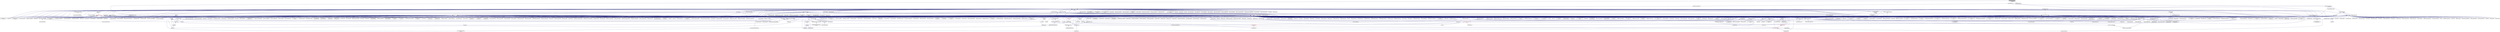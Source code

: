 digraph "service_executors.hpp"
{
  edge [fontname="Helvetica",fontsize="10",labelfontname="Helvetica",labelfontsize="10"];
  node [fontname="Helvetica",fontsize="10",shape=record];
  Node93 [label="service_executors.hpp",height=0.2,width=0.4,color="black", fillcolor="grey75", style="filled", fontcolor="black"];
  Node93 -> Node94 [dir="back",color="midnightblue",fontsize="10",style="solid",fontname="Helvetica"];
  Node94 [label="thread_executors.hpp",height=0.2,width=0.4,color="black", fillcolor="white", style="filled",URL="$de/dc6/thread__executors_8hpp.html"];
  Node94 -> Node95 [dir="back",color="midnightblue",fontsize="10",style="solid",fontname="Helvetica"];
  Node95 [label="async_io_action.cpp",height=0.2,width=0.4,color="black", fillcolor="white", style="filled",URL="$d3/df5/async__io__action_8cpp.html"];
  Node94 -> Node96 [dir="back",color="midnightblue",fontsize="10",style="solid",fontname="Helvetica"];
  Node96 [label="async_io_simple.cpp",height=0.2,width=0.4,color="black", fillcolor="white", style="filled",URL="$da/db7/async__io__simple_8cpp.html"];
  Node94 -> Node97 [dir="back",color="midnightblue",fontsize="10",style="solid",fontname="Helvetica"];
  Node97 [label="qt.cpp",height=0.2,width=0.4,color="black", fillcolor="white", style="filled",URL="$df/d90/qt_8cpp.html"];
  Node94 -> Node98 [dir="back",color="midnightblue",fontsize="10",style="solid",fontname="Helvetica"];
  Node98 [label="fractals_executor.cpp",height=0.2,width=0.4,color="black", fillcolor="white", style="filled",URL="$d9/da9/fractals__executor_8cpp.html"];
  Node94 -> Node99 [dir="back",color="midnightblue",fontsize="10",style="solid",fontname="Helvetica"];
  Node99 [label="simple_future_continuation.cpp",height=0.2,width=0.4,color="black", fillcolor="white", style="filled",URL="$d8/d3c/simple__future__continuation_8cpp.html"];
  Node94 -> Node100 [dir="back",color="midnightblue",fontsize="10",style="solid",fontname="Helvetica"];
  Node100 [label="thread_pool_executor\l_1114.cpp",height=0.2,width=0.4,color="black", fillcolor="white", style="filled",URL="$d8/d63/thread__pool__executor__1114_8cpp.html"];
  Node94 -> Node101 [dir="back",color="midnightblue",fontsize="10",style="solid",fontname="Helvetica"];
  Node101 [label="thread_suspension_executor.cpp",height=0.2,width=0.4,color="black", fillcolor="white", style="filled",URL="$de/d9f/thread__suspension__executor_8cpp.html"];
  Node93 -> Node102 [dir="back",color="midnightblue",fontsize="10",style="solid",fontname="Helvetica"];
  Node102 [label="service_executors.hpp",height=0.2,width=0.4,color="black", fillcolor="white", style="filled",URL="$db/d5e/parallel_2executors_2service__executors_8hpp.html"];
  Node102 -> Node103 [dir="back",color="midnightblue",fontsize="10",style="solid",fontname="Helvetica"];
  Node103 [label="executors.hpp",height=0.2,width=0.4,color="black", fillcolor="white", style="filled",URL="$d6/d4e/parallel_2executors_8hpp.html"];
  Node103 -> Node104 [dir="back",color="midnightblue",fontsize="10",style="solid",fontname="Helvetica"];
  Node104 [label="oversubscribing_resource\l_partitioner.cpp",height=0.2,width=0.4,color="black", fillcolor="white", style="filled",URL="$dd/dee/oversubscribing__resource__partitioner_8cpp.html"];
  Node103 -> Node105 [dir="back",color="midnightblue",fontsize="10",style="solid",fontname="Helvetica"];
  Node105 [label="simple_resource_partitioner.cpp",height=0.2,width=0.4,color="black", fillcolor="white", style="filled",URL="$d5/df9/simple__resource__partitioner_8cpp.html"];
  Node103 -> Node106 [dir="back",color="midnightblue",fontsize="10",style="solid",fontname="Helvetica"];
  Node106 [label="parallel_executors.hpp",height=0.2,width=0.4,color="black", fillcolor="white", style="filled",URL="$d5/d19/parallel__executors_8hpp.html"];
  Node106 -> Node107 [dir="back",color="midnightblue",fontsize="10",style="solid",fontname="Helvetica"];
  Node107 [label="cublas_matmul.cpp",height=0.2,width=0.4,color="black", fillcolor="white", style="filled",URL="$dd/d84/cublas__matmul_8cpp.html"];
  Node106 -> Node108 [dir="back",color="midnightblue",fontsize="10",style="solid",fontname="Helvetica"];
  Node108 [label="component_with_executor.cpp",height=0.2,width=0.4,color="black", fillcolor="white", style="filled",URL="$d4/d20/component__with__executor_8cpp.html"];
  Node106 -> Node109 [dir="back",color="midnightblue",fontsize="10",style="solid",fontname="Helvetica"];
  Node109 [label="transpose_block_numa.cpp",height=0.2,width=0.4,color="black", fillcolor="white", style="filled",URL="$dd/d3b/transpose__block__numa_8cpp.html"];
  Node106 -> Node110 [dir="back",color="midnightblue",fontsize="10",style="solid",fontname="Helvetica"];
  Node110 [label="stream.cpp",height=0.2,width=0.4,color="black", fillcolor="white", style="filled",URL="$da/d5f/stream_8cpp.html"];
  Node106 -> Node111 [dir="back",color="midnightblue",fontsize="10",style="solid",fontname="Helvetica"];
  Node111 [label="is_executor_1691.cpp",height=0.2,width=0.4,color="black", fillcolor="white", style="filled",URL="$d2/d1e/is__executor__1691_8cpp.html"];
  Node106 -> Node112 [dir="back",color="midnightblue",fontsize="10",style="solid",fontname="Helvetica"];
  Node112 [label="distribution_policy\l_executor.cpp",height=0.2,width=0.4,color="black", fillcolor="white", style="filled",URL="$da/d92/distribution__policy__executor_8cpp.html"];
  Node106 -> Node113 [dir="back",color="midnightblue",fontsize="10",style="solid",fontname="Helvetica"];
  Node113 [label="distribution_policy\l_executor_v1.cpp",height=0.2,width=0.4,color="black", fillcolor="white", style="filled",URL="$dd/d43/distribution__policy__executor__v1_8cpp.html"];
  Node106 -> Node114 [dir="back",color="midnightblue",fontsize="10",style="solid",fontname="Helvetica"];
  Node114 [label="apply_local_executor.cpp",height=0.2,width=0.4,color="black", fillcolor="white", style="filled",URL="$db/d84/apply__local__executor_8cpp.html"];
  Node106 -> Node115 [dir="back",color="midnightblue",fontsize="10",style="solid",fontname="Helvetica"];
  Node115 [label="apply_local_executor\l_v1.cpp",height=0.2,width=0.4,color="black", fillcolor="white", style="filled",URL="$dd/d53/apply__local__executor__v1_8cpp.html"];
  Node106 -> Node116 [dir="back",color="midnightblue",fontsize="10",style="solid",fontname="Helvetica"];
  Node116 [label="async_local_executor.cpp",height=0.2,width=0.4,color="black", fillcolor="white", style="filled",URL="$d4/dce/async__local__executor_8cpp.html"];
  Node106 -> Node117 [dir="back",color="midnightblue",fontsize="10",style="solid",fontname="Helvetica"];
  Node117 [label="async_local_executor\l_v1.cpp",height=0.2,width=0.4,color="black", fillcolor="white", style="filled",URL="$da/d4a/async__local__executor__v1_8cpp.html"];
  Node106 -> Node118 [dir="back",color="midnightblue",fontsize="10",style="solid",fontname="Helvetica"];
  Node118 [label="future_then_executor.cpp",height=0.2,width=0.4,color="black", fillcolor="white", style="filled",URL="$df/dbe/future__then__executor_8cpp.html"];
  Node106 -> Node119 [dir="back",color="midnightblue",fontsize="10",style="solid",fontname="Helvetica"];
  Node119 [label="future_then_executor\l_v1.cpp",height=0.2,width=0.4,color="black", fillcolor="white", style="filled",URL="$de/dc5/future__then__executor__v1_8cpp.html"];
  Node106 -> Node120 [dir="back",color="midnightblue",fontsize="10",style="solid",fontname="Helvetica"];
  Node120 [label="local_dataflow_executor.cpp",height=0.2,width=0.4,color="black", fillcolor="white", style="filled",URL="$d2/d73/local__dataflow__executor_8cpp.html"];
  Node106 -> Node121 [dir="back",color="midnightblue",fontsize="10",style="solid",fontname="Helvetica"];
  Node121 [label="local_dataflow_executor\l_v1.cpp",height=0.2,width=0.4,color="black", fillcolor="white", style="filled",URL="$df/d49/local__dataflow__executor__v1_8cpp.html"];
  Node106 -> Node122 [dir="back",color="midnightblue",fontsize="10",style="solid",fontname="Helvetica"];
  Node122 [label="destroy_tests.hpp",height=0.2,width=0.4,color="black", fillcolor="white", style="filled",URL="$db/d13/destroy__tests_8hpp.html"];
  Node122 -> Node123 [dir="back",color="midnightblue",fontsize="10",style="solid",fontname="Helvetica"];
  Node123 [label="destroy.cpp",height=0.2,width=0.4,color="black", fillcolor="white", style="filled",URL="$dd/d93/destroy_8cpp.html"];
  Node106 -> Node124 [dir="back",color="midnightblue",fontsize="10",style="solid",fontname="Helvetica"];
  Node124 [label="foreach_tests.hpp",height=0.2,width=0.4,color="black", fillcolor="white", style="filled",URL="$d4/d2c/algorithms_2foreach__tests_8hpp.html"];
  Node124 -> Node125 [dir="back",color="midnightblue",fontsize="10",style="solid",fontname="Helvetica"];
  Node125 [label="foreach.cpp",height=0.2,width=0.4,color="black", fillcolor="white", style="filled",URL="$d1/d33/foreach_8cpp.html"];
  Node124 -> Node126 [dir="back",color="midnightblue",fontsize="10",style="solid",fontname="Helvetica"];
  Node126 [label="foreach_executors.cpp",height=0.2,width=0.4,color="black", fillcolor="white", style="filled",URL="$d3/d54/foreach__executors_8cpp.html"];
  Node124 -> Node127 [dir="back",color="midnightblue",fontsize="10",style="solid",fontname="Helvetica"];
  Node127 [label="foreach_executors_v1.cpp",height=0.2,width=0.4,color="black", fillcolor="white", style="filled",URL="$dd/dda/foreach__executors__v1_8cpp.html"];
  Node124 -> Node128 [dir="back",color="midnightblue",fontsize="10",style="solid",fontname="Helvetica"];
  Node128 [label="foreachn.cpp",height=0.2,width=0.4,color="black", fillcolor="white", style="filled",URL="$d3/d1b/foreachn_8cpp.html"];
  Node124 -> Node129 [dir="back",color="midnightblue",fontsize="10",style="solid",fontname="Helvetica"];
  Node129 [label="foreach_datapar.cpp",height=0.2,width=0.4,color="black", fillcolor="white", style="filled",URL="$da/dfb/foreach__datapar_8cpp.html"];
  Node124 -> Node130 [dir="back",color="midnightblue",fontsize="10",style="solid",fontname="Helvetica"];
  Node130 [label="foreachn_datapar.cpp",height=0.2,width=0.4,color="black", fillcolor="white", style="filled",URL="$d3/ddd/foreachn__datapar_8cpp.html"];
  Node124 -> Node131 [dir="back",color="midnightblue",fontsize="10",style="solid",fontname="Helvetica"];
  Node131 [label="executor_parameters.cpp",height=0.2,width=0.4,color="black", fillcolor="white", style="filled",URL="$dc/d90/executor__parameters_8cpp.html"];
  Node124 -> Node132 [dir="back",color="midnightblue",fontsize="10",style="solid",fontname="Helvetica"];
  Node132 [label="executor_parameters\l_timer_hooks.cpp",height=0.2,width=0.4,color="black", fillcolor="white", style="filled",URL="$d4/d85/executor__parameters__timer__hooks_8cpp.html"];
  Node124 -> Node133 [dir="back",color="midnightblue",fontsize="10",style="solid",fontname="Helvetica"];
  Node133 [label="persistent_executor\l_parameters.cpp",height=0.2,width=0.4,color="black", fillcolor="white", style="filled",URL="$db/d9b/persistent__executor__parameters_8cpp.html"];
  Node106 -> Node134 [dir="back",color="midnightblue",fontsize="10",style="solid",fontname="Helvetica"];
  Node134 [label="foreach_tests_prefetching.hpp",height=0.2,width=0.4,color="black", fillcolor="white", style="filled",URL="$de/d0e/foreach__tests__prefetching_8hpp.html"];
  Node134 -> Node135 [dir="back",color="midnightblue",fontsize="10",style="solid",fontname="Helvetica"];
  Node135 [label="foreach_prefetching.cpp",height=0.2,width=0.4,color="black", fillcolor="white", style="filled",URL="$d4/df0/foreach__prefetching_8cpp.html"];
  Node134 -> Node136 [dir="back",color="midnightblue",fontsize="10",style="solid",fontname="Helvetica"];
  Node136 [label="foreach_prefetching\l_executors_v1.cpp",height=0.2,width=0.4,color="black", fillcolor="white", style="filled",URL="$dd/d50/foreach__prefetching__executors__v1_8cpp.html"];
  Node106 -> Node137 [dir="back",color="midnightblue",fontsize="10",style="solid",fontname="Helvetica"];
  Node137 [label="inclusive_scan_tests.hpp",height=0.2,width=0.4,color="black", fillcolor="white", style="filled",URL="$d1/d1e/inclusive__scan__tests_8hpp.html"];
  Node137 -> Node138 [dir="back",color="midnightblue",fontsize="10",style="solid",fontname="Helvetica"];
  Node138 [label="inclusive_scan.cpp",height=0.2,width=0.4,color="black", fillcolor="white", style="filled",URL="$d4/d31/inclusive__scan_8cpp.html"];
  Node137 -> Node139 [dir="back",color="midnightblue",fontsize="10",style="solid",fontname="Helvetica"];
  Node139 [label="inclusive_scan_executors\l_v1.cpp",height=0.2,width=0.4,color="black", fillcolor="white", style="filled",URL="$da/dda/inclusive__scan__executors__v1_8cpp.html"];
  Node106 -> Node140 [dir="back",color="midnightblue",fontsize="10",style="solid",fontname="Helvetica"];
  Node140 [label="is_sorted_tests.hpp",height=0.2,width=0.4,color="black", fillcolor="white", style="filled",URL="$d7/d7f/is__sorted__tests_8hpp.html"];
  Node140 -> Node141 [dir="back",color="midnightblue",fontsize="10",style="solid",fontname="Helvetica"];
  Node141 [label="is_sorted.cpp",height=0.2,width=0.4,color="black", fillcolor="white", style="filled",URL="$df/d8f/is__sorted_8cpp.html"];
  Node140 -> Node142 [dir="back",color="midnightblue",fontsize="10",style="solid",fontname="Helvetica"];
  Node142 [label="is_sorted_executors\l_v1.cpp",height=0.2,width=0.4,color="black", fillcolor="white", style="filled",URL="$d1/d98/is__sorted__executors__v1_8cpp.html"];
  Node106 -> Node143 [dir="back",color="midnightblue",fontsize="10",style="solid",fontname="Helvetica"];
  Node143 [label="uninitialized_copy\l_tests.hpp",height=0.2,width=0.4,color="black", fillcolor="white", style="filled",URL="$d4/dae/uninitialized__copy__tests_8hpp.html"];
  Node143 -> Node144 [dir="back",color="midnightblue",fontsize="10",style="solid",fontname="Helvetica"];
  Node144 [label="uninitialized_copy.cpp",height=0.2,width=0.4,color="black", fillcolor="white", style="filled",URL="$d7/d92/uninitialized__copy_8cpp.html"];
  Node143 -> Node145 [dir="back",color="midnightblue",fontsize="10",style="solid",fontname="Helvetica"];
  Node145 [label="uninitialized_copy\l_executors_v1.cpp",height=0.2,width=0.4,color="black", fillcolor="white", style="filled",URL="$da/d28/uninitialized__copy__executors__v1_8cpp.html"];
  Node106 -> Node146 [dir="back",color="midnightblue",fontsize="10",style="solid",fontname="Helvetica"];
  Node146 [label="uninitialized_default\l_construct_tests.hpp",height=0.2,width=0.4,color="black", fillcolor="white", style="filled",URL="$de/def/uninitialized__default__construct__tests_8hpp.html"];
  Node146 -> Node147 [dir="back",color="midnightblue",fontsize="10",style="solid",fontname="Helvetica"];
  Node147 [label="uninitialized_default\l_construct.cpp",height=0.2,width=0.4,color="black", fillcolor="white", style="filled",URL="$d0/d35/uninitialized__default__construct_8cpp.html"];
  Node106 -> Node148 [dir="back",color="midnightblue",fontsize="10",style="solid",fontname="Helvetica"];
  Node148 [label="uninitialized_move\l_tests.hpp",height=0.2,width=0.4,color="black", fillcolor="white", style="filled",URL="$d4/daa/uninitialized__move__tests_8hpp.html"];
  Node148 -> Node149 [dir="back",color="midnightblue",fontsize="10",style="solid",fontname="Helvetica"];
  Node149 [label="uninitialized_move.cpp",height=0.2,width=0.4,color="black", fillcolor="white", style="filled",URL="$d9/da0/uninitialized__move_8cpp.html"];
  Node106 -> Node150 [dir="back",color="midnightblue",fontsize="10",style="solid",fontname="Helvetica"];
  Node150 [label="uninitialized_value\l_construct_tests.hpp",height=0.2,width=0.4,color="black", fillcolor="white", style="filled",URL="$dc/d40/uninitialized__value__construct__tests_8hpp.html"];
  Node150 -> Node151 [dir="back",color="midnightblue",fontsize="10",style="solid",fontname="Helvetica"];
  Node151 [label="uninitialized_value\l_construct.cpp",height=0.2,width=0.4,color="black", fillcolor="white", style="filled",URL="$de/d0f/uninitialized__value__construct_8cpp.html"];
  Node106 -> Node152 [dir="back",color="midnightblue",fontsize="10",style="solid",fontname="Helvetica"];
  Node152 [label="bulk_async.cpp",height=0.2,width=0.4,color="black", fillcolor="white", style="filled",URL="$d2/d56/bulk__async_8cpp.html"];
  Node106 -> Node153 [dir="back",color="midnightblue",fontsize="10",style="solid",fontname="Helvetica"];
  Node153 [label="bulk_async_v1.cpp",height=0.2,width=0.4,color="black", fillcolor="white", style="filled",URL="$d5/d1d/bulk__async__v1_8cpp.html"];
  Node106 -> Node154 [dir="back",color="midnightblue",fontsize="10",style="solid",fontname="Helvetica"];
  Node154 [label="created_executor.cpp",height=0.2,width=0.4,color="black", fillcolor="white", style="filled",URL="$d9/dca/created__executor_8cpp.html"];
  Node106 -> Node155 [dir="back",color="midnightblue",fontsize="10",style="solid",fontname="Helvetica"];
  Node155 [label="created_executor_v1.cpp",height=0.2,width=0.4,color="black", fillcolor="white", style="filled",URL="$de/ddd/created__executor__v1_8cpp.html"];
  Node106 -> Node131 [dir="back",color="midnightblue",fontsize="10",style="solid",fontname="Helvetica"];
  Node106 -> Node132 [dir="back",color="midnightblue",fontsize="10",style="solid",fontname="Helvetica"];
  Node106 -> Node156 [dir="back",color="midnightblue",fontsize="10",style="solid",fontname="Helvetica"];
  Node156 [label="minimal_async_executor.cpp",height=0.2,width=0.4,color="black", fillcolor="white", style="filled",URL="$d8/d83/minimal__async__executor_8cpp.html"];
  Node106 -> Node157 [dir="back",color="midnightblue",fontsize="10",style="solid",fontname="Helvetica"];
  Node157 [label="minimal_async_executor\l_v1.cpp",height=0.2,width=0.4,color="black", fillcolor="white", style="filled",URL="$d3/d41/minimal__async__executor__v1_8cpp.html"];
  Node106 -> Node158 [dir="back",color="midnightblue",fontsize="10",style="solid",fontname="Helvetica"];
  Node158 [label="minimal_sync_executor.cpp",height=0.2,width=0.4,color="black", fillcolor="white", style="filled",URL="$d3/ded/minimal__sync__executor_8cpp.html"];
  Node106 -> Node159 [dir="back",color="midnightblue",fontsize="10",style="solid",fontname="Helvetica"];
  Node159 [label="minimal_sync_executor\l_v1.cpp",height=0.2,width=0.4,color="black", fillcolor="white", style="filled",URL="$d8/d5e/minimal__sync__executor__v1_8cpp.html"];
  Node106 -> Node160 [dir="back",color="midnightblue",fontsize="10",style="solid",fontname="Helvetica"];
  Node160 [label="minimal_timed_async\l_executor.cpp",height=0.2,width=0.4,color="black", fillcolor="white", style="filled",URL="$d7/de3/minimal__timed__async__executor_8cpp.html"];
  Node106 -> Node161 [dir="back",color="midnightblue",fontsize="10",style="solid",fontname="Helvetica"];
  Node161 [label="minimal_timed_async\l_executor_v1.cpp",height=0.2,width=0.4,color="black", fillcolor="white", style="filled",URL="$dc/d41/minimal__timed__async__executor__v1_8cpp.html"];
  Node106 -> Node162 [dir="back",color="midnightblue",fontsize="10",style="solid",fontname="Helvetica"];
  Node162 [label="minimal_timed_sync\l_executor.cpp",height=0.2,width=0.4,color="black", fillcolor="white", style="filled",URL="$d0/dc2/minimal__timed__sync__executor_8cpp.html"];
  Node106 -> Node163 [dir="back",color="midnightblue",fontsize="10",style="solid",fontname="Helvetica"];
  Node163 [label="minimal_timed_sync\l_executor_v1.cpp",height=0.2,width=0.4,color="black", fillcolor="white", style="filled",URL="$d8/db4/minimal__timed__sync__executor__v1_8cpp.html"];
  Node106 -> Node164 [dir="back",color="midnightblue",fontsize="10",style="solid",fontname="Helvetica"];
  Node164 [label="parallel_executor.cpp",height=0.2,width=0.4,color="black", fillcolor="white", style="filled",URL="$de/d9d/parallel__executor_8cpp.html"];
  Node106 -> Node165 [dir="back",color="midnightblue",fontsize="10",style="solid",fontname="Helvetica"];
  Node165 [label="parallel_executor_v1.cpp",height=0.2,width=0.4,color="black", fillcolor="white", style="filled",URL="$d4/db4/parallel__executor__v1_8cpp.html"];
  Node106 -> Node166 [dir="back",color="midnightblue",fontsize="10",style="solid",fontname="Helvetica"];
  Node166 [label="parallel_fork_executor.cpp",height=0.2,width=0.4,color="black", fillcolor="white", style="filled",URL="$d3/d7a/parallel__fork__executor_8cpp.html"];
  Node106 -> Node167 [dir="back",color="midnightblue",fontsize="10",style="solid",fontname="Helvetica"];
  Node167 [label="parallel_fork_executor\l_v1.cpp",height=0.2,width=0.4,color="black", fillcolor="white", style="filled",URL="$d2/d6e/parallel__fork__executor__v1_8cpp.html"];
  Node106 -> Node133 [dir="back",color="midnightblue",fontsize="10",style="solid",fontname="Helvetica"];
  Node106 -> Node168 [dir="back",color="midnightblue",fontsize="10",style="solid",fontname="Helvetica"];
  Node168 [label="sequenced_executor.cpp",height=0.2,width=0.4,color="black", fillcolor="white", style="filled",URL="$db/d8b/sequenced__executor_8cpp.html"];
  Node106 -> Node169 [dir="back",color="midnightblue",fontsize="10",style="solid",fontname="Helvetica"];
  Node169 [label="sequential_executor\l_v1.cpp",height=0.2,width=0.4,color="black", fillcolor="white", style="filled",URL="$dc/d59/sequential__executor__v1_8cpp.html"];
  Node106 -> Node170 [dir="back",color="midnightblue",fontsize="10",style="solid",fontname="Helvetica"];
  Node170 [label="shared_parallel_executor.cpp",height=0.2,width=0.4,color="black", fillcolor="white", style="filled",URL="$d9/d62/shared__parallel__executor_8cpp.html"];
  Node106 -> Node171 [dir="back",color="midnightblue",fontsize="10",style="solid",fontname="Helvetica"];
  Node171 [label="shared_parallel_executor\l_v1.cpp",height=0.2,width=0.4,color="black", fillcolor="white", style="filled",URL="$d3/d6f/shared__parallel__executor__v1_8cpp.html"];
  Node106 -> Node172 [dir="back",color="midnightblue",fontsize="10",style="solid",fontname="Helvetica"];
  Node172 [label="timed_parallel_executor.cpp",height=0.2,width=0.4,color="black", fillcolor="white", style="filled",URL="$d6/d72/timed__parallel__executor_8cpp.html"];
  Node106 -> Node173 [dir="back",color="midnightblue",fontsize="10",style="solid",fontname="Helvetica"];
  Node173 [label="timed_parallel_executor\l_v1.cpp",height=0.2,width=0.4,color="black", fillcolor="white", style="filled",URL="$d7/dd1/timed__parallel__executor__v1_8cpp.html"];
  Node106 -> Node174 [dir="back",color="midnightblue",fontsize="10",style="solid",fontname="Helvetica"];
  Node174 [label="timed_this_thread_executors.cpp",height=0.2,width=0.4,color="black", fillcolor="white", style="filled",URL="$dc/dc3/timed__this__thread__executors_8cpp.html"];
  Node106 -> Node175 [dir="back",color="midnightblue",fontsize="10",style="solid",fontname="Helvetica"];
  Node175 [label="timed_this_thread_executors\l_v1.cpp",height=0.2,width=0.4,color="black", fillcolor="white", style="filled",URL="$d2/d52/timed__this__thread__executors__v1_8cpp.html"];
  Node106 -> Node176 [dir="back",color="midnightblue",fontsize="10",style="solid",fontname="Helvetica"];
  Node176 [label="timed_thread_pool_executors.cpp",height=0.2,width=0.4,color="black", fillcolor="white", style="filled",URL="$d7/d74/timed__thread__pool__executors_8cpp.html"];
  Node106 -> Node177 [dir="back",color="midnightblue",fontsize="10",style="solid",fontname="Helvetica"];
  Node177 [label="timed_thread_pool_executors\l_v1.cpp",height=0.2,width=0.4,color="black", fillcolor="white", style="filled",URL="$dd/d64/timed__thread__pool__executors__v1_8cpp.html"];
  Node106 -> Node178 [dir="back",color="midnightblue",fontsize="10",style="solid",fontname="Helvetica"];
  Node178 [label="resource_manager.cpp",height=0.2,width=0.4,color="black", fillcolor="white", style="filled",URL="$d8/d2f/tests_2unit_2threads_2resource__manager_8cpp.html"];
  Node103 -> Node179 [dir="back",color="midnightblue",fontsize="10",style="solid",fontname="Helvetica"];
  Node179 [label="execution.hpp",height=0.2,width=0.4,color="black", fillcolor="white", style="filled",URL="$d7/d7f/execution_8hpp.html"];
  Node179 -> Node180 [dir="back",color="midnightblue",fontsize="10",style="solid",fontname="Helvetica"];
  Node180 [label="parallel_execution.hpp",height=0.2,width=0.4,color="black", fillcolor="white", style="filled",URL="$dd/d31/parallel__execution_8hpp.html"];
  Node180 -> Node181 [dir="back",color="midnightblue",fontsize="10",style="solid",fontname="Helvetica"];
  Node181 [label="customize_async.cpp",height=0.2,width=0.4,color="black", fillcolor="white", style="filled",URL="$d0/d82/customize__async_8cpp.html"];
  Node180 -> Node152 [dir="back",color="midnightblue",fontsize="10",style="solid",fontname="Helvetica"];
  Node180 -> Node178 [dir="back",color="midnightblue",fontsize="10",style="solid",fontname="Helvetica"];
  Node179 -> Node182 [dir="back",color="midnightblue",fontsize="10",style="solid",fontname="Helvetica"];
  Node182 [label="barrier_hang.cpp",height=0.2,width=0.4,color="black", fillcolor="white", style="filled",URL="$dd/d8b/barrier__hang_8cpp.html"];
  Node102 -> Node183 [dir="back",color="midnightblue",fontsize="10",style="solid",fontname="Helvetica"];
  Node183 [label="run_as_os_thread.hpp",height=0.2,width=0.4,color="black", fillcolor="white", style="filled",URL="$dc/d43/run__as__os__thread_8hpp.html"];
  Node183 -> Node184 [dir="back",color="midnightblue",fontsize="10",style="solid",fontname="Helvetica"];
  Node184 [label="run_as.hpp",height=0.2,width=0.4,color="black", fillcolor="white", style="filled",URL="$da/d84/run__as_8hpp.html"];
  Node184 -> Node185 [dir="back",color="midnightblue",fontsize="10",style="solid",fontname="Helvetica"];
  Node185 [label="init_globally.cpp",height=0.2,width=0.4,color="black", fillcolor="white", style="filled",URL="$d6/dad/init__globally_8cpp.html"];
  Node183 -> Node186 [dir="back",color="midnightblue",fontsize="10",style="solid",fontname="Helvetica"];
  Node186 [label="threads.hpp",height=0.2,width=0.4,color="black", fillcolor="white", style="filled",URL="$d8/df1/threads_8hpp.html"];
  Node186 -> Node187 [dir="back",color="midnightblue",fontsize="10",style="solid",fontname="Helvetica"];
  Node187 [label="cancelable_action.hpp",height=0.2,width=0.4,color="black", fillcolor="white", style="filled",URL="$d5/d4d/server_2cancelable__action_8hpp.html"];
  Node187 -> Node188 [dir="back",color="midnightblue",fontsize="10",style="solid",fontname="Helvetica"];
  Node188 [label="cancelable_action.cpp",height=0.2,width=0.4,color="black", fillcolor="white", style="filled",URL="$d5/d0c/cancelable__action_8cpp.html"];
  Node187 -> Node189 [dir="back",color="midnightblue",fontsize="10",style="solid",fontname="Helvetica"];
  Node189 [label="cancelable_action.hpp",height=0.2,width=0.4,color="black", fillcolor="white", style="filled",URL="$d0/da3/stubs_2cancelable__action_8hpp.html"];
  Node189 -> Node190 [dir="back",color="midnightblue",fontsize="10",style="solid",fontname="Helvetica"];
  Node190 [label="cancelable_action.hpp",height=0.2,width=0.4,color="black", fillcolor="white", style="filled",URL="$d6/d28/cancelable__action_8hpp.html"];
  Node190 -> Node191 [dir="back",color="midnightblue",fontsize="10",style="solid",fontname="Helvetica"];
  Node191 [label="cancelable_action_client.cpp",height=0.2,width=0.4,color="black", fillcolor="white", style="filled",URL="$d1/db8/cancelable__action__client_8cpp.html"];
  Node186 -> Node192 [dir="back",color="midnightblue",fontsize="10",style="solid",fontname="Helvetica"];
  Node192 [label="widget.hpp",height=0.2,width=0.4,color="black", fillcolor="white", style="filled",URL="$d8/d24/widget_8hpp.html"];
  Node192 -> Node97 [dir="back",color="midnightblue",fontsize="10",style="solid",fontname="Helvetica"];
  Node192 -> Node193 [dir="back",color="midnightblue",fontsize="10",style="solid",fontname="Helvetica"];
  Node193 [label="widget.cpp",height=0.2,width=0.4,color="black", fillcolor="white", style="filled",URL="$da/d15/widget_8cpp.html"];
  Node186 -> Node194 [dir="back",color="midnightblue",fontsize="10",style="solid",fontname="Helvetica"];
  Node194 [label="enumerate_threads.cpp",height=0.2,width=0.4,color="black", fillcolor="white", style="filled",URL="$d3/dd4/enumerate__threads_8cpp.html"];
  Node186 -> Node195 [dir="back",color="midnightblue",fontsize="10",style="solid",fontname="Helvetica"];
  Node195 [label="interval_timer.cpp",height=0.2,width=0.4,color="black", fillcolor="white", style="filled",URL="$de/df1/examples_2quickstart_2interval__timer_8cpp.html"];
  Node186 -> Node196 [dir="back",color="midnightblue",fontsize="10",style="solid",fontname="Helvetica"];
  Node196 [label="shared_mutex.cpp",height=0.2,width=0.4,color="black", fillcolor="white", style="filled",URL="$da/d0b/shared__mutex_8cpp.html"];
  Node186 -> Node99 [dir="back",color="midnightblue",fontsize="10",style="solid",fontname="Helvetica"];
  Node186 -> Node110 [dir="back",color="midnightblue",fontsize="10",style="solid",fontname="Helvetica"];
  Node186 -> Node197 [dir="back",color="midnightblue",fontsize="10",style="solid",fontname="Helvetica"];
  Node197 [label="dataflow_791.cpp",height=0.2,width=0.4,color="black", fillcolor="white", style="filled",URL="$d6/da1/dataflow__791_8cpp.html"];
  Node186 -> Node198 [dir="back",color="midnightblue",fontsize="10",style="solid",fontname="Helvetica"];
  Node198 [label="future_timed_wait_1025.cpp",height=0.2,width=0.4,color="black", fillcolor="white", style="filled",URL="$de/d7d/future__timed__wait__1025_8cpp.html"];
  Node186 -> Node199 [dir="back",color="midnightblue",fontsize="10",style="solid",fontname="Helvetica"];
  Node199 [label="use_all_cores_2262.cpp",height=0.2,width=0.4,color="black", fillcolor="white", style="filled",URL="$d2/d10/use__all__cores__2262_8cpp.html"];
  Node186 -> Node200 [dir="back",color="midnightblue",fontsize="10",style="solid",fontname="Helvetica"];
  Node200 [label="await.cpp",height=0.2,width=0.4,color="black", fillcolor="white", style="filled",URL="$d6/d41/await_8cpp.html"];
  Node186 -> Node201 [dir="back",color="midnightblue",fontsize="10",style="solid",fontname="Helvetica"];
  Node201 [label="counting_semaphore.cpp",height=0.2,width=0.4,color="black", fillcolor="white", style="filled",URL="$df/de9/counting__semaphore_8cpp.html"];
  Node186 -> Node202 [dir="back",color="midnightblue",fontsize="10",style="solid",fontname="Helvetica"];
  Node202 [label="future.cpp",height=0.2,width=0.4,color="black", fillcolor="white", style="filled",URL="$d6/d4d/future_8cpp.html"];
  Node186 -> Node203 [dir="back",color="midnightblue",fontsize="10",style="solid",fontname="Helvetica"];
  Node203 [label="future_then.cpp",height=0.2,width=0.4,color="black", fillcolor="white", style="filled",URL="$df/da5/future__then_8cpp.html"];
  Node186 -> Node118 [dir="back",color="midnightblue",fontsize="10",style="solid",fontname="Helvetica"];
  Node186 -> Node119 [dir="back",color="midnightblue",fontsize="10",style="solid",fontname="Helvetica"];
  Node186 -> Node204 [dir="back",color="midnightblue",fontsize="10",style="solid",fontname="Helvetica"];
  Node204 [label="future_wait.cpp",height=0.2,width=0.4,color="black", fillcolor="white", style="filled",URL="$d6/d2f/future__wait_8cpp.html"];
  Node186 -> Node205 [dir="back",color="midnightblue",fontsize="10",style="solid",fontname="Helvetica"];
  Node205 [label="local_barrier.cpp",height=0.2,width=0.4,color="black", fillcolor="white", style="filled",URL="$d2/db4/tests_2unit_2lcos_2local__barrier_8cpp.html"];
  Node186 -> Node206 [dir="back",color="midnightblue",fontsize="10",style="solid",fontname="Helvetica"];
  Node206 [label="local_dataflow.cpp",height=0.2,width=0.4,color="black", fillcolor="white", style="filled",URL="$d9/d92/local__dataflow_8cpp.html"];
  Node186 -> Node120 [dir="back",color="midnightblue",fontsize="10",style="solid",fontname="Helvetica"];
  Node186 -> Node121 [dir="back",color="midnightblue",fontsize="10",style="solid",fontname="Helvetica"];
  Node186 -> Node207 [dir="back",color="midnightblue",fontsize="10",style="solid",fontname="Helvetica"];
  Node207 [label="local_dataflow_std\l_array.cpp",height=0.2,width=0.4,color="black", fillcolor="white", style="filled",URL="$db/dcb/local__dataflow__std__array_8cpp.html"];
  Node186 -> Node208 [dir="back",color="midnightblue",fontsize="10",style="solid",fontname="Helvetica"];
  Node208 [label="local_event.cpp",height=0.2,width=0.4,color="black", fillcolor="white", style="filled",URL="$df/d9a/local__event_8cpp.html"];
  Node186 -> Node209 [dir="back",color="midnightblue",fontsize="10",style="solid",fontname="Helvetica"];
  Node209 [label="packaged_action.cpp",height=0.2,width=0.4,color="black", fillcolor="white", style="filled",URL="$d3/d63/packaged__action_8cpp.html"];
  Node186 -> Node210 [dir="back",color="midnightblue",fontsize="10",style="solid",fontname="Helvetica"];
  Node210 [label="promise.cpp",height=0.2,width=0.4,color="black", fillcolor="white", style="filled",URL="$d1/d4f/tests_2unit_2lcos_2promise_8cpp.html"];
  Node186 -> Node211 [dir="back",color="midnightblue",fontsize="10",style="solid",fontname="Helvetica"];
  Node211 [label="shared_future.cpp",height=0.2,width=0.4,color="black", fillcolor="white", style="filled",URL="$d3/d69/shared__future_8cpp.html"];
  Node186 -> Node212 [dir="back",color="midnightblue",fontsize="10",style="solid",fontname="Helvetica"];
  Node212 [label="shared_mutex1.cpp",height=0.2,width=0.4,color="black", fillcolor="white", style="filled",URL="$d8/d57/shared__mutex1_8cpp.html"];
  Node186 -> Node213 [dir="back",color="midnightblue",fontsize="10",style="solid",fontname="Helvetica"];
  Node213 [label="shared_mutex2.cpp",height=0.2,width=0.4,color="black", fillcolor="white", style="filled",URL="$d1/d40/shared__mutex2_8cpp.html"];
  Node186 -> Node214 [dir="back",color="midnightblue",fontsize="10",style="solid",fontname="Helvetica"];
  Node214 [label="sliding_semaphore.cpp",height=0.2,width=0.4,color="black", fillcolor="white", style="filled",URL="$d2/d38/sliding__semaphore_8cpp.html"];
  Node186 -> Node215 [dir="back",color="midnightblue",fontsize="10",style="solid",fontname="Helvetica"];
  Node215 [label="when_all.cpp",height=0.2,width=0.4,color="black", fillcolor="white", style="filled",URL="$da/d18/when__all_8cpp.html"];
  Node186 -> Node216 [dir="back",color="midnightblue",fontsize="10",style="solid",fontname="Helvetica"];
  Node216 [label="when_all_std_array.cpp",height=0.2,width=0.4,color="black", fillcolor="white", style="filled",URL="$d0/dfc/when__all__std__array_8cpp.html"];
  Node186 -> Node217 [dir="back",color="midnightblue",fontsize="10",style="solid",fontname="Helvetica"];
  Node217 [label="when_any.cpp",height=0.2,width=0.4,color="black", fillcolor="white", style="filled",URL="$d7/d30/when__any_8cpp.html"];
  Node186 -> Node218 [dir="back",color="midnightblue",fontsize="10",style="solid",fontname="Helvetica"];
  Node218 [label="when_any_std_array.cpp",height=0.2,width=0.4,color="black", fillcolor="white", style="filled",URL="$d3/d3d/when__any__std__array_8cpp.html"];
  Node186 -> Node219 [dir="back",color="midnightblue",fontsize="10",style="solid",fontname="Helvetica"];
  Node219 [label="when_each.cpp",height=0.2,width=0.4,color="black", fillcolor="white", style="filled",URL="$d0/d95/when__each_8cpp.html"];
  Node186 -> Node220 [dir="back",color="midnightblue",fontsize="10",style="solid",fontname="Helvetica"];
  Node220 [label="when_some.cpp",height=0.2,width=0.4,color="black", fillcolor="white", style="filled",URL="$dc/d48/when__some_8cpp.html"];
  Node186 -> Node221 [dir="back",color="midnightblue",fontsize="10",style="solid",fontname="Helvetica"];
  Node221 [label="when_some_std_array.cpp",height=0.2,width=0.4,color="black", fillcolor="white", style="filled",URL="$df/d4d/when__some__std__array_8cpp.html"];
  Node186 -> Node222 [dir="back",color="midnightblue",fontsize="10",style="solid",fontname="Helvetica"];
  Node222 [label="foreach_projection.cpp",height=0.2,width=0.4,color="black", fillcolor="white", style="filled",URL="$d3/d3e/foreach__projection_8cpp.html"];
  Node186 -> Node223 [dir="back",color="midnightblue",fontsize="10",style="solid",fontname="Helvetica"];
  Node223 [label="foreach_range.cpp",height=0.2,width=0.4,color="black", fillcolor="white", style="filled",URL="$d1/d8e/foreach__range_8cpp.html"];
  Node186 -> Node224 [dir="back",color="midnightblue",fontsize="10",style="solid",fontname="Helvetica"];
  Node224 [label="foreach_range_projection.cpp",height=0.2,width=0.4,color="black", fillcolor="white", style="filled",URL="$d6/d56/foreach__range__projection_8cpp.html"];
  Node186 -> Node225 [dir="back",color="midnightblue",fontsize="10",style="solid",fontname="Helvetica"];
  Node225 [label="resource_partitioner.cpp",height=0.2,width=0.4,color="black", fillcolor="white", style="filled",URL="$d8/dd8/resource__partitioner_8cpp.html"];
  Node186 -> Node226 [dir="back",color="midnightblue",fontsize="10",style="solid",fontname="Helvetica"];
  Node226 [label="thread_affinity.cpp",height=0.2,width=0.4,color="black", fillcolor="white", style="filled",URL="$da/dce/thread__affinity_8cpp.html"];
  Node186 -> Node227 [dir="back",color="midnightblue",fontsize="10",style="solid",fontname="Helvetica"];
  Node227 [label="tss.cpp",height=0.2,width=0.4,color="black", fillcolor="white", style="filled",URL="$dc/d69/tests_2unit_2threads_2tss_8cpp.html"];
  Node186 -> Node228 [dir="back",color="midnightblue",fontsize="10",style="solid",fontname="Helvetica"];
  Node228 [label="parse_affinity_options.cpp",height=0.2,width=0.4,color="black", fillcolor="white", style="filled",URL="$d2/db7/tests_2unit_2util_2parse__affinity__options_8cpp.html"];
  Node186 -> Node229 [dir="back",color="midnightblue",fontsize="10",style="solid",fontname="Helvetica"];
  Node229 [label="unwrap.cpp",height=0.2,width=0.4,color="black", fillcolor="white", style="filled",URL="$df/d62/unwrap_8cpp.html"];
  Node183 -> Node230 [dir="back",color="midnightblue",fontsize="10",style="solid",fontname="Helvetica"];
  Node230 [label="child_component.cpp",height=0.2,width=0.4,color="black", fillcolor="white", style="filled",URL="$df/dd7/child__component_8cpp.html"];
  Node102 -> Node231 [dir="back",color="midnightblue",fontsize="10",style="solid",fontname="Helvetica"];
  Node231 [label="service_executors.cpp",height=0.2,width=0.4,color="black", fillcolor="white", style="filled",URL="$d2/d42/service__executors_8cpp.html"];
  Node102 -> Node232 [dir="back",color="midnightblue",fontsize="10",style="solid",fontname="Helvetica"];
  Node232 [label="service_executors_v1.cpp",height=0.2,width=0.4,color="black", fillcolor="white", style="filled",URL="$db/d31/service__executors__v1_8cpp.html"];
  Node93 -> Node233 [dir="back",color="midnightblue",fontsize="10",style="solid",fontname="Helvetica"];
  Node233 [label="executors.hpp",height=0.2,width=0.4,color="black", fillcolor="white", style="filled",URL="$d1/d96/runtime_2threads_2executors_8hpp.html"];
  Node233 -> Node186 [dir="back",color="midnightblue",fontsize="10",style="solid",fontname="Helvetica"];
  Node233 -> Node234 [dir="back",color="midnightblue",fontsize="10",style="solid",fontname="Helvetica"];
  Node234 [label="executor_component.hpp",height=0.2,width=0.4,color="black", fillcolor="white", style="filled",URL="$df/d2f/executor__component_8hpp.html"];
  Node234 -> Node235 [dir="back",color="midnightblue",fontsize="10",style="solid",fontname="Helvetica"];
  Node235 [label="components.hpp",height=0.2,width=0.4,color="black", fillcolor="white", style="filled",URL="$d2/d8d/components_8hpp.html"];
  Node235 -> Node236 [dir="back",color="midnightblue",fontsize="10",style="solid",fontname="Helvetica"];
  Node236 [label="accumulator.hpp",height=0.2,width=0.4,color="black", fillcolor="white", style="filled",URL="$d4/d9d/server_2accumulator_8hpp.html"];
  Node236 -> Node237 [dir="back",color="midnightblue",fontsize="10",style="solid",fontname="Helvetica"];
  Node237 [label="accumulator.cpp",height=0.2,width=0.4,color="black", fillcolor="white", style="filled",URL="$d1/d81/accumulator_8cpp.html"];
  Node236 -> Node238 [dir="back",color="midnightblue",fontsize="10",style="solid",fontname="Helvetica"];
  Node238 [label="accumulator.hpp",height=0.2,width=0.4,color="black", fillcolor="white", style="filled",URL="$d8/d5e/accumulator_8hpp.html"];
  Node238 -> Node239 [dir="back",color="midnightblue",fontsize="10",style="solid",fontname="Helvetica"];
  Node239 [label="accumulator_client.cpp",height=0.2,width=0.4,color="black", fillcolor="white", style="filled",URL="$d7/dd0/accumulator__client_8cpp.html"];
  Node235 -> Node238 [dir="back",color="midnightblue",fontsize="10",style="solid",fontname="Helvetica"];
  Node235 -> Node240 [dir="back",color="midnightblue",fontsize="10",style="solid",fontname="Helvetica"];
  Node240 [label="template_accumulator.hpp",height=0.2,width=0.4,color="black", fillcolor="white", style="filled",URL="$d0/d3f/server_2template__accumulator_8hpp.html"];
  Node240 -> Node241 [dir="back",color="midnightblue",fontsize="10",style="solid",fontname="Helvetica"];
  Node241 [label="template_accumulator.hpp",height=0.2,width=0.4,color="black", fillcolor="white", style="filled",URL="$dd/da9/template__accumulator_8hpp.html"];
  Node241 -> Node242 [dir="back",color="midnightblue",fontsize="10",style="solid",fontname="Helvetica"];
  Node242 [label="template_accumulator\l_client.cpp",height=0.2,width=0.4,color="black", fillcolor="white", style="filled",URL="$df/d93/template__accumulator__client_8cpp.html"];
  Node235 -> Node243 [dir="back",color="midnightblue",fontsize="10",style="solid",fontname="Helvetica"];
  Node243 [label="template_function_accumulator.hpp",height=0.2,width=0.4,color="black", fillcolor="white", style="filled",URL="$d7/da6/server_2template__function__accumulator_8hpp.html"];
  Node243 -> Node244 [dir="back",color="midnightblue",fontsize="10",style="solid",fontname="Helvetica"];
  Node244 [label="template_function_accumulator.cpp",height=0.2,width=0.4,color="black", fillcolor="white", style="filled",URL="$d5/d02/template__function__accumulator_8cpp.html"];
  Node243 -> Node245 [dir="back",color="midnightblue",fontsize="10",style="solid",fontname="Helvetica"];
  Node245 [label="template_function_accumulator.hpp",height=0.2,width=0.4,color="black", fillcolor="white", style="filled",URL="$d3/de9/template__function__accumulator_8hpp.html"];
  Node245 -> Node246 [dir="back",color="midnightblue",fontsize="10",style="solid",fontname="Helvetica"];
  Node246 [label="template_function_accumulator\l_client.cpp",height=0.2,width=0.4,color="black", fillcolor="white", style="filled",URL="$d0/dc6/template__function__accumulator__client_8cpp.html"];
  Node235 -> Node241 [dir="back",color="midnightblue",fontsize="10",style="solid",fontname="Helvetica"];
  Node235 -> Node244 [dir="back",color="midnightblue",fontsize="10",style="solid",fontname="Helvetica"];
  Node235 -> Node245 [dir="back",color="midnightblue",fontsize="10",style="solid",fontname="Helvetica"];
  Node235 -> Node247 [dir="back",color="midnightblue",fontsize="10",style="solid",fontname="Helvetica"];
  Node247 [label="allgather_module.cpp",height=0.2,width=0.4,color="black", fillcolor="white", style="filled",URL="$df/de4/allgather__module_8cpp.html"];
  Node235 -> Node248 [dir="back",color="midnightblue",fontsize="10",style="solid",fontname="Helvetica"];
  Node248 [label="allgather.hpp",height=0.2,width=0.4,color="black", fillcolor="white", style="filled",URL="$d4/d4a/allgather_8hpp.html"];
  Node248 -> Node247 [dir="back",color="midnightblue",fontsize="10",style="solid",fontname="Helvetica"];
  Node248 -> Node249 [dir="back",color="midnightblue",fontsize="10",style="solid",fontname="Helvetica"];
  Node249 [label="allgather.cpp",height=0.2,width=0.4,color="black", fillcolor="white", style="filled",URL="$d7/d06/allgather_8cpp.html"];
  Node248 -> Node250 [dir="back",color="midnightblue",fontsize="10",style="solid",fontname="Helvetica"];
  Node250 [label="ag_client.cpp",height=0.2,width=0.4,color="black", fillcolor="white", style="filled",URL="$d4/d5d/ag__client_8cpp.html"];
  Node235 -> Node251 [dir="back",color="midnightblue",fontsize="10",style="solid",fontname="Helvetica"];
  Node251 [label="allgather_and_gate.hpp",height=0.2,width=0.4,color="black", fillcolor="white", style="filled",URL="$d9/dbb/allgather__and__gate_8hpp.html"];
  Node251 -> Node247 [dir="back",color="midnightblue",fontsize="10",style="solid",fontname="Helvetica"];
  Node251 -> Node252 [dir="back",color="midnightblue",fontsize="10",style="solid",fontname="Helvetica"];
  Node252 [label="allgather_and_gate.cpp",height=0.2,width=0.4,color="black", fillcolor="white", style="filled",URL="$d1/d56/allgather__and__gate_8cpp.html"];
  Node251 -> Node250 [dir="back",color="midnightblue",fontsize="10",style="solid",fontname="Helvetica"];
  Node235 -> Node188 [dir="back",color="midnightblue",fontsize="10",style="solid",fontname="Helvetica"];
  Node235 -> Node187 [dir="back",color="midnightblue",fontsize="10",style="solid",fontname="Helvetica"];
  Node235 -> Node190 [dir="back",color="midnightblue",fontsize="10",style="solid",fontname="Helvetica"];
  Node235 -> Node253 [dir="back",color="midnightblue",fontsize="10",style="solid",fontname="Helvetica"];
  Node253 [label="hello_world_component.hpp",height=0.2,width=0.4,color="black", fillcolor="white", style="filled",URL="$df/df0/hello__world__component_8hpp.html"];
  Node253 -> Node254 [dir="back",color="midnightblue",fontsize="10",style="solid",fontname="Helvetica"];
  Node254 [label="hello_world_client.cpp",height=0.2,width=0.4,color="black", fillcolor="white", style="filled",URL="$d5/da6/hello__world__client_8cpp.html"];
  Node253 -> Node255 [dir="back",color="midnightblue",fontsize="10",style="solid",fontname="Helvetica"];
  Node255 [label="hello_world_component.cpp",height=0.2,width=0.4,color="black", fillcolor="white", style="filled",URL="$d8/daa/hello__world__component_8cpp.html"];
  Node235 -> Node256 [dir="back",color="midnightblue",fontsize="10",style="solid",fontname="Helvetica"];
  Node256 [label="row.hpp",height=0.2,width=0.4,color="black", fillcolor="white", style="filled",URL="$de/d74/server_2row_8hpp.html"];
  Node256 -> Node257 [dir="back",color="midnightblue",fontsize="10",style="solid",fontname="Helvetica"];
  Node257 [label="row.hpp",height=0.2,width=0.4,color="black", fillcolor="white", style="filled",URL="$dc/d69/row_8hpp.html"];
  Node257 -> Node258 [dir="back",color="midnightblue",fontsize="10",style="solid",fontname="Helvetica"];
  Node258 [label="grid.hpp",height=0.2,width=0.4,color="black", fillcolor="white", style="filled",URL="$dc/d8a/grid_8hpp.html"];
  Node258 -> Node259 [dir="back",color="midnightblue",fontsize="10",style="solid",fontname="Helvetica"];
  Node259 [label="jacobi.cpp",height=0.2,width=0.4,color="black", fillcolor="white", style="filled",URL="$d2/d27/jacobi_8cpp.html"];
  Node258 -> Node260 [dir="back",color="midnightblue",fontsize="10",style="solid",fontname="Helvetica"];
  Node260 [label="solver.hpp",height=0.2,width=0.4,color="black", fillcolor="white", style="filled",URL="$db/d9a/server_2solver_8hpp.html"];
  Node260 -> Node261 [dir="back",color="midnightblue",fontsize="10",style="solid",fontname="Helvetica"];
  Node261 [label="solver.hpp",height=0.2,width=0.4,color="black", fillcolor="white", style="filled",URL="$d2/d1c/solver_8hpp.html"];
  Node261 -> Node259 [dir="back",color="midnightblue",fontsize="10",style="solid",fontname="Helvetica"];
  Node260 -> Node262 [dir="back",color="midnightblue",fontsize="10",style="solid",fontname="Helvetica"];
  Node262 [label="solver.cpp",height=0.2,width=0.4,color="black", fillcolor="white", style="filled",URL="$d6/d94/solver_8cpp.html"];
  Node258 -> Node261 [dir="back",color="midnightblue",fontsize="10",style="solid",fontname="Helvetica"];
  Node258 -> Node263 [dir="back",color="midnightblue",fontsize="10",style="solid",fontname="Helvetica"];
  Node263 [label="grid.cpp",height=0.2,width=0.4,color="black", fillcolor="white", style="filled",URL="$d6/d1b/jacobi__component_2grid_8cpp.html"];
  Node257 -> Node264 [dir="back",color="midnightblue",fontsize="10",style="solid",fontname="Helvetica"];
  Node264 [label="stencil_iterator.hpp",height=0.2,width=0.4,color="black", fillcolor="white", style="filled",URL="$dc/d5c/server_2stencil__iterator_8hpp.html"];
  Node264 -> Node260 [dir="back",color="midnightblue",fontsize="10",style="solid",fontname="Helvetica"];
  Node264 -> Node265 [dir="back",color="midnightblue",fontsize="10",style="solid",fontname="Helvetica"];
  Node265 [label="stencil_iterator.cpp",height=0.2,width=0.4,color="black", fillcolor="white", style="filled",URL="$d6/de1/server_2stencil__iterator_8cpp.html"];
  Node264 -> Node266 [dir="back",color="midnightblue",fontsize="10",style="solid",fontname="Helvetica"];
  Node266 [label="stencil_iterator.cpp",height=0.2,width=0.4,color="black", fillcolor="white", style="filled",URL="$d7/d71/stencil__iterator_8cpp.html"];
  Node257 -> Node263 [dir="back",color="midnightblue",fontsize="10",style="solid",fontname="Helvetica"];
  Node256 -> Node267 [dir="back",color="midnightblue",fontsize="10",style="solid",fontname="Helvetica"];
  Node267 [label="row.cpp",height=0.2,width=0.4,color="black", fillcolor="white", style="filled",URL="$d3/d86/server_2row_8cpp.html"];
  Node235 -> Node264 [dir="back",color="midnightblue",fontsize="10",style="solid",fontname="Helvetica"];
  Node235 -> Node260 [dir="back",color="midnightblue",fontsize="10",style="solid",fontname="Helvetica"];
  Node235 -> Node268 [dir="back",color="midnightblue",fontsize="10",style="solid",fontname="Helvetica"];
  Node268 [label="jacobi_component.cpp",height=0.2,width=0.4,color="black", fillcolor="white", style="filled",URL="$d1/d25/jacobi__component_8cpp.html"];
  Node235 -> Node269 [dir="back",color="midnightblue",fontsize="10",style="solid",fontname="Helvetica"];
  Node269 [label="nqueen.hpp",height=0.2,width=0.4,color="black", fillcolor="white", style="filled",URL="$de/d58/server_2nqueen_8hpp.html"];
  Node269 -> Node270 [dir="back",color="midnightblue",fontsize="10",style="solid",fontname="Helvetica"];
  Node270 [label="nqueen.cpp",height=0.2,width=0.4,color="black", fillcolor="white", style="filled",URL="$db/dca/nqueen_8cpp.html"];
  Node269 -> Node271 [dir="back",color="midnightblue",fontsize="10",style="solid",fontname="Helvetica"];
  Node271 [label="nqueen.hpp",height=0.2,width=0.4,color="black", fillcolor="white", style="filled",URL="$da/dfd/stubs_2nqueen_8hpp.html"];
  Node271 -> Node272 [dir="back",color="midnightblue",fontsize="10",style="solid",fontname="Helvetica"];
  Node272 [label="nqueen.hpp",height=0.2,width=0.4,color="black", fillcolor="white", style="filled",URL="$d0/d07/nqueen_8hpp.html"];
  Node272 -> Node273 [dir="back",color="midnightblue",fontsize="10",style="solid",fontname="Helvetica"];
  Node273 [label="nqueen_client.cpp",height=0.2,width=0.4,color="black", fillcolor="white", style="filled",URL="$d3/d5e/nqueen__client_8cpp.html"];
  Node235 -> Node274 [dir="back",color="midnightblue",fontsize="10",style="solid",fontname="Helvetica"];
  Node274 [label="sine.cpp",height=0.2,width=0.4,color="black", fillcolor="white", style="filled",URL="$d3/d0d/server_2sine_8cpp.html"];
  Node235 -> Node275 [dir="back",color="midnightblue",fontsize="10",style="solid",fontname="Helvetica"];
  Node275 [label="component_ctors.cpp",height=0.2,width=0.4,color="black", fillcolor="white", style="filled",URL="$d3/d2a/component__ctors_8cpp.html"];
  Node235 -> Node276 [dir="back",color="midnightblue",fontsize="10",style="solid",fontname="Helvetica"];
  Node276 [label="component_in_executable.cpp",height=0.2,width=0.4,color="black", fillcolor="white", style="filled",URL="$d8/d4b/component__in__executable_8cpp.html"];
  Node235 -> Node277 [dir="back",color="midnightblue",fontsize="10",style="solid",fontname="Helvetica"];
  Node277 [label="component_inheritance.cpp",height=0.2,width=0.4,color="black", fillcolor="white", style="filled",URL="$d8/d55/component__inheritance_8cpp.html"];
  Node235 -> Node108 [dir="back",color="midnightblue",fontsize="10",style="solid",fontname="Helvetica"];
  Node235 -> Node278 [dir="back",color="midnightblue",fontsize="10",style="solid",fontname="Helvetica"];
  Node278 [label="factorial.cpp",height=0.2,width=0.4,color="black", fillcolor="white", style="filled",URL="$d9/d00/factorial_8cpp.html"];
  Node235 -> Node279 [dir="back",color="midnightblue",fontsize="10",style="solid",fontname="Helvetica"];
  Node279 [label="hello_world.cpp",height=0.2,width=0.4,color="black", fillcolor="white", style="filled",URL="$d0/d67/hello__world_8cpp.html"];
  Node235 -> Node280 [dir="back",color="midnightblue",fontsize="10",style="solid",fontname="Helvetica"];
  Node280 [label="latch_local.cpp",height=0.2,width=0.4,color="black", fillcolor="white", style="filled",URL="$dd/dd3/latch__local_8cpp.html"];
  Node235 -> Node281 [dir="back",color="midnightblue",fontsize="10",style="solid",fontname="Helvetica"];
  Node281 [label="latch_remote.cpp",height=0.2,width=0.4,color="black", fillcolor="white", style="filled",URL="$df/d59/latch__remote_8cpp.html"];
  Node235 -> Node282 [dir="back",color="midnightblue",fontsize="10",style="solid",fontname="Helvetica"];
  Node282 [label="pingpong.cpp",height=0.2,width=0.4,color="black", fillcolor="white", style="filled",URL="$dd/d4d/pingpong_8cpp.html"];
  Node235 -> Node283 [dir="back",color="midnightblue",fontsize="10",style="solid",fontname="Helvetica"];
  Node283 [label="random_mem_access.hpp",height=0.2,width=0.4,color="black", fillcolor="white", style="filled",URL="$d0/d19/server_2random__mem__access_8hpp.html"];
  Node283 -> Node284 [dir="back",color="midnightblue",fontsize="10",style="solid",fontname="Helvetica"];
  Node284 [label="random_mem_access.cpp",height=0.2,width=0.4,color="black", fillcolor="white", style="filled",URL="$d1/d51/random__mem__access_8cpp.html"];
  Node283 -> Node285 [dir="back",color="midnightblue",fontsize="10",style="solid",fontname="Helvetica"];
  Node285 [label="random_mem_access.hpp",height=0.2,width=0.4,color="black", fillcolor="white", style="filled",URL="$d3/d32/stubs_2random__mem__access_8hpp.html"];
  Node285 -> Node286 [dir="back",color="midnightblue",fontsize="10",style="solid",fontname="Helvetica"];
  Node286 [label="random_mem_access.hpp",height=0.2,width=0.4,color="black", fillcolor="white", style="filled",URL="$db/de8/random__mem__access_8hpp.html"];
  Node286 -> Node287 [dir="back",color="midnightblue",fontsize="10",style="solid",fontname="Helvetica"];
  Node287 [label="random_mem_access_client.cpp",height=0.2,width=0.4,color="black", fillcolor="white", style="filled",URL="$df/d1b/random__mem__access__client_8cpp.html"];
  Node235 -> Node288 [dir="back",color="midnightblue",fontsize="10",style="solid",fontname="Helvetica"];
  Node288 [label="sheneos_compare.cpp",height=0.2,width=0.4,color="black", fillcolor="white", style="filled",URL="$dc/d11/sheneos__compare_8cpp.html"];
  Node235 -> Node289 [dir="back",color="midnightblue",fontsize="10",style="solid",fontname="Helvetica"];
  Node289 [label="throttle.hpp",height=0.2,width=0.4,color="black", fillcolor="white", style="filled",URL="$db/dc9/server_2throttle_8hpp.html"];
  Node289 -> Node290 [dir="back",color="midnightblue",fontsize="10",style="solid",fontname="Helvetica"];
  Node290 [label="throttle.cpp",height=0.2,width=0.4,color="black", fillcolor="white", style="filled",URL="$de/d56/server_2throttle_8cpp.html"];
  Node289 -> Node291 [dir="back",color="midnightblue",fontsize="10",style="solid",fontname="Helvetica"];
  Node291 [label="throttle.hpp",height=0.2,width=0.4,color="black", fillcolor="white", style="filled",URL="$d5/dec/stubs_2throttle_8hpp.html"];
  Node291 -> Node292 [dir="back",color="midnightblue",fontsize="10",style="solid",fontname="Helvetica"];
  Node292 [label="throttle.hpp",height=0.2,width=0.4,color="black", fillcolor="white", style="filled",URL="$d2/d2e/throttle_8hpp.html"];
  Node292 -> Node293 [dir="back",color="midnightblue",fontsize="10",style="solid",fontname="Helvetica"];
  Node293 [label="throttle.cpp",height=0.2,width=0.4,color="black", fillcolor="white", style="filled",URL="$db/d02/throttle_8cpp.html"];
  Node292 -> Node294 [dir="back",color="midnightblue",fontsize="10",style="solid",fontname="Helvetica"];
  Node294 [label="throttle_client.cpp",height=0.2,width=0.4,color="black", fillcolor="white", style="filled",URL="$d0/db7/throttle__client_8cpp.html"];
  Node235 -> Node294 [dir="back",color="midnightblue",fontsize="10",style="solid",fontname="Helvetica"];
  Node235 -> Node295 [dir="back",color="midnightblue",fontsize="10",style="solid",fontname="Helvetica"];
  Node295 [label="simple_central_tuplespace.hpp",height=0.2,width=0.4,color="black", fillcolor="white", style="filled",URL="$db/d69/server_2simple__central__tuplespace_8hpp.html"];
  Node295 -> Node296 [dir="back",color="midnightblue",fontsize="10",style="solid",fontname="Helvetica"];
  Node296 [label="simple_central_tuplespace.cpp",height=0.2,width=0.4,color="black", fillcolor="white", style="filled",URL="$d3/dec/simple__central__tuplespace_8cpp.html"];
  Node295 -> Node297 [dir="back",color="midnightblue",fontsize="10",style="solid",fontname="Helvetica"];
  Node297 [label="simple_central_tuplespace.hpp",height=0.2,width=0.4,color="black", fillcolor="white", style="filled",URL="$d0/d4b/stubs_2simple__central__tuplespace_8hpp.html"];
  Node297 -> Node298 [dir="back",color="midnightblue",fontsize="10",style="solid",fontname="Helvetica"];
  Node298 [label="simple_central_tuplespace.hpp",height=0.2,width=0.4,color="black", fillcolor="white", style="filled",URL="$d5/ddd/simple__central__tuplespace_8hpp.html"];
  Node298 -> Node299 [dir="back",color="midnightblue",fontsize="10",style="solid",fontname="Helvetica"];
  Node299 [label="simple_central_tuplespace\l_client.cpp",height=0.2,width=0.4,color="black", fillcolor="white", style="filled",URL="$d1/d7b/simple__central__tuplespace__client_8cpp.html"];
  Node235 -> Node300 [dir="back",color="midnightblue",fontsize="10",style="solid",fontname="Helvetica"];
  Node300 [label="tuples_warehouse.hpp",height=0.2,width=0.4,color="black", fillcolor="white", style="filled",URL="$da/de6/tuples__warehouse_8hpp.html"];
  Node300 -> Node295 [dir="back",color="midnightblue",fontsize="10",style="solid",fontname="Helvetica"];
  Node235 -> Node298 [dir="back",color="midnightblue",fontsize="10",style="solid",fontname="Helvetica"];
  Node235 -> Node301 [dir="back",color="midnightblue",fontsize="10",style="solid",fontname="Helvetica"];
  Node301 [label="iostreams.hpp",height=0.2,width=0.4,color="black", fillcolor="white", style="filled",URL="$de/d22/iostreams_8hpp.html"];
  Node301 -> Node249 [dir="back",color="midnightblue",fontsize="10",style="solid",fontname="Helvetica"];
  Node301 -> Node252 [dir="back",color="midnightblue",fontsize="10",style="solid",fontname="Helvetica"];
  Node301 -> Node95 [dir="back",color="midnightblue",fontsize="10",style="solid",fontname="Helvetica"];
  Node301 -> Node302 [dir="back",color="midnightblue",fontsize="10",style="solid",fontname="Helvetica"];
  Node302 [label="async_io_external.cpp",height=0.2,width=0.4,color="black", fillcolor="white", style="filled",URL="$da/d9a/async__io__external_8cpp.html"];
  Node301 -> Node303 [dir="back",color="midnightblue",fontsize="10",style="solid",fontname="Helvetica"];
  Node303 [label="async_io_low_level.cpp",height=0.2,width=0.4,color="black", fillcolor="white", style="filled",URL="$dc/d10/async__io__low__level_8cpp.html"];
  Node301 -> Node96 [dir="back",color="midnightblue",fontsize="10",style="solid",fontname="Helvetica"];
  Node301 -> Node304 [dir="back",color="midnightblue",fontsize="10",style="solid",fontname="Helvetica"];
  Node304 [label="os_thread_num.cpp",height=0.2,width=0.4,color="black", fillcolor="white", style="filled",URL="$d2/dfb/os__thread__num_8cpp.html"];
  Node301 -> Node305 [dir="back",color="midnightblue",fontsize="10",style="solid",fontname="Helvetica"];
  Node305 [label="rnd_future_reduce.cpp",height=0.2,width=0.4,color="black", fillcolor="white", style="filled",URL="$d1/db5/rnd__future__reduce_8cpp.html"];
  Node301 -> Node306 [dir="back",color="midnightblue",fontsize="10",style="solid",fontname="Helvetica"];
  Node306 [label="heartbeat_console.cpp",height=0.2,width=0.4,color="black", fillcolor="white", style="filled",URL="$da/de8/heartbeat__console_8cpp.html"];
  Node301 -> Node255 [dir="back",color="midnightblue",fontsize="10",style="solid",fontname="Helvetica"];
  Node301 -> Node259 [dir="back",color="midnightblue",fontsize="10",style="solid",fontname="Helvetica"];
  Node301 -> Node264 [dir="back",color="midnightblue",fontsize="10",style="solid",fontname="Helvetica"];
  Node301 -> Node263 [dir="back",color="midnightblue",fontsize="10",style="solid",fontname="Helvetica"];
  Node301 -> Node307 [dir="back",color="midnightblue",fontsize="10",style="solid",fontname="Helvetica"];
  Node307 [label="access_counter_set.cpp",height=0.2,width=0.4,color="black", fillcolor="white", style="filled",URL="$dc/d52/access__counter__set_8cpp.html"];
  Node301 -> Node308 [dir="back",color="midnightblue",fontsize="10",style="solid",fontname="Helvetica"];
  Node308 [label="1d_wave_equation.cpp",height=0.2,width=0.4,color="black", fillcolor="white", style="filled",URL="$da/dab/1d__wave__equation_8cpp.html"];
  Node301 -> Node309 [dir="back",color="midnightblue",fontsize="10",style="solid",fontname="Helvetica"];
  Node309 [label="allow_unknown_options.cpp",height=0.2,width=0.4,color="black", fillcolor="white", style="filled",URL="$d9/dc9/allow__unknown__options_8cpp.html"];
  Node301 -> Node310 [dir="back",color="midnightblue",fontsize="10",style="solid",fontname="Helvetica"];
  Node310 [label="command_line_handling.cpp",height=0.2,width=0.4,color="black", fillcolor="white", style="filled",URL="$d4/d05/examples_2quickstart_2command__line__handling_8cpp.html"];
  Node301 -> Node275 [dir="back",color="midnightblue",fontsize="10",style="solid",fontname="Helvetica"];
  Node301 -> Node276 [dir="back",color="midnightblue",fontsize="10",style="solid",fontname="Helvetica"];
  Node301 -> Node277 [dir="back",color="midnightblue",fontsize="10",style="solid",fontname="Helvetica"];
  Node301 -> Node108 [dir="back",color="midnightblue",fontsize="10",style="solid",fontname="Helvetica"];
  Node301 -> Node181 [dir="back",color="midnightblue",fontsize="10",style="solid",fontname="Helvetica"];
  Node301 -> Node194 [dir="back",color="midnightblue",fontsize="10",style="solid",fontname="Helvetica"];
  Node301 -> Node311 [dir="back",color="midnightblue",fontsize="10",style="solid",fontname="Helvetica"];
  Node311 [label="error_handling.cpp",height=0.2,width=0.4,color="black", fillcolor="white", style="filled",URL="$d9/d96/error__handling_8cpp.html"];
  Node301 -> Node312 [dir="back",color="midnightblue",fontsize="10",style="solid",fontname="Helvetica"];
  Node312 [label="event_synchronization.cpp",height=0.2,width=0.4,color="black", fillcolor="white", style="filled",URL="$d0/d35/event__synchronization_8cpp.html"];
  Node301 -> Node313 [dir="back",color="midnightblue",fontsize="10",style="solid",fontname="Helvetica"];
  Node313 [label="fractals.cpp",height=0.2,width=0.4,color="black", fillcolor="white", style="filled",URL="$d8/d58/fractals_8cpp.html"];
  Node301 -> Node98 [dir="back",color="midnightblue",fontsize="10",style="solid",fontname="Helvetica"];
  Node301 -> Node279 [dir="back",color="midnightblue",fontsize="10",style="solid",fontname="Helvetica"];
  Node301 -> Node195 [dir="back",color="midnightblue",fontsize="10",style="solid",fontname="Helvetica"];
  Node301 -> Node314 [dir="back",color="midnightblue",fontsize="10",style="solid",fontname="Helvetica"];
  Node314 [label="local_channel.cpp",height=0.2,width=0.4,color="black", fillcolor="white", style="filled",URL="$d0/d3e/local__channel_8cpp.html"];
  Node301 -> Node282 [dir="back",color="midnightblue",fontsize="10",style="solid",fontname="Helvetica"];
  Node301 -> Node196 [dir="back",color="midnightblue",fontsize="10",style="solid",fontname="Helvetica"];
  Node301 -> Node315 [dir="back",color="midnightblue",fontsize="10",style="solid",fontname="Helvetica"];
  Node315 [label="sierpinski.cpp",height=0.2,width=0.4,color="black", fillcolor="white", style="filled",URL="$d3/d7e/sierpinski_8cpp.html"];
  Node301 -> Node99 [dir="back",color="midnightblue",fontsize="10",style="solid",fontname="Helvetica"];
  Node301 -> Node316 [dir="back",color="midnightblue",fontsize="10",style="solid",fontname="Helvetica"];
  Node316 [label="simplest_hello_world.cpp",height=0.2,width=0.4,color="black", fillcolor="white", style="filled",URL="$d7/ddc/simplest__hello__world_8cpp.html"];
  Node301 -> Node317 [dir="back",color="midnightblue",fontsize="10",style="solid",fontname="Helvetica"];
  Node317 [label="sort_by_key_demo.cpp",height=0.2,width=0.4,color="black", fillcolor="white", style="filled",URL="$da/d20/sort__by__key__demo_8cpp.html"];
  Node301 -> Node318 [dir="back",color="midnightblue",fontsize="10",style="solid",fontname="Helvetica"];
  Node318 [label="timed_futures.cpp",height=0.2,width=0.4,color="black", fillcolor="white", style="filled",URL="$d6/d8d/timed__futures_8cpp.html"];
  Node301 -> Node319 [dir="back",color="midnightblue",fontsize="10",style="solid",fontname="Helvetica"];
  Node319 [label="vector_counting_dotproduct.cpp",height=0.2,width=0.4,color="black", fillcolor="white", style="filled",URL="$df/de9/vector__counting__dotproduct_8cpp.html"];
  Node301 -> Node320 [dir="back",color="midnightblue",fontsize="10",style="solid",fontname="Helvetica"];
  Node320 [label="vector_zip_dotproduct.cpp",height=0.2,width=0.4,color="black", fillcolor="white", style="filled",URL="$dc/d18/vector__zip__dotproduct_8cpp.html"];
  Node301 -> Node104 [dir="back",color="midnightblue",fontsize="10",style="solid",fontname="Helvetica"];
  Node301 -> Node105 [dir="back",color="midnightblue",fontsize="10",style="solid",fontname="Helvetica"];
  Node301 -> Node321 [dir="back",color="midnightblue",fontsize="10",style="solid",fontname="Helvetica"];
  Node321 [label="thread_aware_timer.cpp",height=0.2,width=0.4,color="black", fillcolor="white", style="filled",URL="$df/d11/examples_2thread__aware__timer_2thread__aware__timer_8cpp.html"];
  Node301 -> Node299 [dir="back",color="midnightblue",fontsize="10",style="solid",fontname="Helvetica"];
  Node301 -> Node322 [dir="back",color="midnightblue",fontsize="10",style="solid",fontname="Helvetica"];
  Node322 [label="foreach_scaling.cpp",height=0.2,width=0.4,color="black", fillcolor="white", style="filled",URL="$d4/d94/foreach__scaling_8cpp.html"];
  Node301 -> Node323 [dir="back",color="midnightblue",fontsize="10",style="solid",fontname="Helvetica"];
  Node323 [label="future_overhead.cpp",height=0.2,width=0.4,color="black", fillcolor="white", style="filled",URL="$d3/d79/future__overhead_8cpp.html"];
  Node301 -> Node324 [dir="back",color="midnightblue",fontsize="10",style="solid",fontname="Helvetica"];
  Node324 [label="hpx_heterogeneous_timed\l_task_spawn.cpp",height=0.2,width=0.4,color="black", fillcolor="white", style="filled",URL="$dd/d27/hpx__heterogeneous__timed__task__spawn_8cpp.html"];
  Node301 -> Node325 [dir="back",color="midnightblue",fontsize="10",style="solid",fontname="Helvetica"];
  Node325 [label="hpx_homogeneous_timed\l_task_spawn_executors.cpp",height=0.2,width=0.4,color="black", fillcolor="white", style="filled",URL="$d1/d3b/hpx__homogeneous__timed__task__spawn__executors_8cpp.html"];
  Node301 -> Node326 [dir="back",color="midnightblue",fontsize="10",style="solid",fontname="Helvetica"];
  Node326 [label="parent_vs_child_stealing.cpp",height=0.2,width=0.4,color="black", fillcolor="white", style="filled",URL="$d2/d07/parent__vs__child__stealing_8cpp.html"];
  Node301 -> Node327 [dir="back",color="midnightblue",fontsize="10",style="solid",fontname="Helvetica"];
  Node327 [label="partitioned_vector\l_foreach.cpp",height=0.2,width=0.4,color="black", fillcolor="white", style="filled",URL="$df/d5f/partitioned__vector__foreach_8cpp.html"];
  Node301 -> Node328 [dir="back",color="midnightblue",fontsize="10",style="solid",fontname="Helvetica"];
  Node328 [label="serialization_overhead.cpp",height=0.2,width=0.4,color="black", fillcolor="white", style="filled",URL="$d3/df8/serialization__overhead_8cpp.html"];
  Node301 -> Node329 [dir="back",color="midnightblue",fontsize="10",style="solid",fontname="Helvetica"];
  Node329 [label="sizeof.cpp",height=0.2,width=0.4,color="black", fillcolor="white", style="filled",URL="$d3/d0f/sizeof_8cpp.html"];
  Node301 -> Node330 [dir="back",color="midnightblue",fontsize="10",style="solid",fontname="Helvetica"];
  Node330 [label="skynet.cpp",height=0.2,width=0.4,color="black", fillcolor="white", style="filled",URL="$d0/dc3/skynet_8cpp.html"];
  Node301 -> Node331 [dir="back",color="midnightblue",fontsize="10",style="solid",fontname="Helvetica"];
  Node331 [label="spinlock_overhead1.cpp",height=0.2,width=0.4,color="black", fillcolor="white", style="filled",URL="$d0/d32/spinlock__overhead1_8cpp.html"];
  Node301 -> Node332 [dir="back",color="midnightblue",fontsize="10",style="solid",fontname="Helvetica"];
  Node332 [label="spinlock_overhead2.cpp",height=0.2,width=0.4,color="black", fillcolor="white", style="filled",URL="$de/d55/spinlock__overhead2_8cpp.html"];
  Node301 -> Node333 [dir="back",color="midnightblue",fontsize="10",style="solid",fontname="Helvetica"];
  Node333 [label="stencil3_iterators.cpp",height=0.2,width=0.4,color="black", fillcolor="white", style="filled",URL="$db/d9e/stencil3__iterators_8cpp.html"];
  Node301 -> Node110 [dir="back",color="midnightblue",fontsize="10",style="solid",fontname="Helvetica"];
  Node301 -> Node334 [dir="back",color="midnightblue",fontsize="10",style="solid",fontname="Helvetica"];
  Node334 [label="transform_reduce_binary\l_scaling.cpp",height=0.2,width=0.4,color="black", fillcolor="white", style="filled",URL="$d1/dae/transform__reduce__binary__scaling_8cpp.html"];
  Node301 -> Node335 [dir="back",color="midnightblue",fontsize="10",style="solid",fontname="Helvetica"];
  Node335 [label="transform_reduce_scaling.cpp",height=0.2,width=0.4,color="black", fillcolor="white", style="filled",URL="$db/d2a/transform__reduce__scaling_8cpp.html"];
  Node301 -> Node336 [dir="back",color="midnightblue",fontsize="10",style="solid",fontname="Helvetica"];
  Node336 [label="wait_all_timings.cpp",height=0.2,width=0.4,color="black", fillcolor="white", style="filled",URL="$d5/da1/wait__all__timings_8cpp.html"];
  Node301 -> Node337 [dir="back",color="midnightblue",fontsize="10",style="solid",fontname="Helvetica"];
  Node337 [label="minmax_element_performance.cpp",height=0.2,width=0.4,color="black", fillcolor="white", style="filled",URL="$d9/d93/minmax__element__performance_8cpp.html"];
  Node301 -> Node338 [dir="back",color="midnightblue",fontsize="10",style="solid",fontname="Helvetica"];
  Node338 [label="osu_bcast.cpp",height=0.2,width=0.4,color="black", fillcolor="white", style="filled",URL="$d3/dca/osu__bcast_8cpp.html"];
  Node301 -> Node339 [dir="back",color="midnightblue",fontsize="10",style="solid",fontname="Helvetica"];
  Node339 [label="osu_bibw.cpp",height=0.2,width=0.4,color="black", fillcolor="white", style="filled",URL="$d2/d04/osu__bibw_8cpp.html"];
  Node301 -> Node340 [dir="back",color="midnightblue",fontsize="10",style="solid",fontname="Helvetica"];
  Node340 [label="osu_bw.cpp",height=0.2,width=0.4,color="black", fillcolor="white", style="filled",URL="$d4/d20/osu__bw_8cpp.html"];
  Node301 -> Node341 [dir="back",color="midnightblue",fontsize="10",style="solid",fontname="Helvetica"];
  Node341 [label="osu_latency.cpp",height=0.2,width=0.4,color="black", fillcolor="white", style="filled",URL="$df/d58/osu__latency_8cpp.html"];
  Node301 -> Node342 [dir="back",color="midnightblue",fontsize="10",style="solid",fontname="Helvetica"];
  Node342 [label="osu_multi_lat.cpp",height=0.2,width=0.4,color="black", fillcolor="white", style="filled",URL="$d7/d91/osu__multi__lat_8cpp.html"];
  Node301 -> Node343 [dir="back",color="midnightblue",fontsize="10",style="solid",fontname="Helvetica"];
  Node343 [label="osu_scatter.cpp",height=0.2,width=0.4,color="black", fillcolor="white", style="filled",URL="$d4/d4c/osu__scatter_8cpp.html"];
  Node301 -> Node344 [dir="back",color="midnightblue",fontsize="10",style="solid",fontname="Helvetica"];
  Node344 [label="pingpong_performance.cpp",height=0.2,width=0.4,color="black", fillcolor="white", style="filled",URL="$de/d03/pingpong__performance_8cpp.html"];
  Node301 -> Node345 [dir="back",color="midnightblue",fontsize="10",style="solid",fontname="Helvetica"];
  Node345 [label="plain_action_1330.cpp",height=0.2,width=0.4,color="black", fillcolor="white", style="filled",URL="$d4/def/plain__action__1330_8cpp.html"];
  Node301 -> Node346 [dir="back",color="midnightblue",fontsize="10",style="solid",fontname="Helvetica"];
  Node346 [label="client_1950.cpp",height=0.2,width=0.4,color="black", fillcolor="white", style="filled",URL="$d0/d79/client__1950_8cpp.html"];
  Node301 -> Node347 [dir="back",color="midnightblue",fontsize="10",style="solid",fontname="Helvetica"];
  Node347 [label="lost_output_2236.cpp",height=0.2,width=0.4,color="black", fillcolor="white", style="filled",URL="$db/dd0/lost__output__2236_8cpp.html"];
  Node301 -> Node348 [dir="back",color="midnightblue",fontsize="10",style="solid",fontname="Helvetica"];
  Node348 [label="no_output_1173.cpp",height=0.2,width=0.4,color="black", fillcolor="white", style="filled",URL="$de/d67/no__output__1173_8cpp.html"];
  Node301 -> Node349 [dir="back",color="midnightblue",fontsize="10",style="solid",fontname="Helvetica"];
  Node349 [label="dataflow_future_swap.cpp",height=0.2,width=0.4,color="black", fillcolor="white", style="filled",URL="$dc/d8c/dataflow__future__swap_8cpp.html"];
  Node301 -> Node350 [dir="back",color="midnightblue",fontsize="10",style="solid",fontname="Helvetica"];
  Node350 [label="dataflow_future_swap2.cpp",height=0.2,width=0.4,color="black", fillcolor="white", style="filled",URL="$d1/db3/dataflow__future__swap2_8cpp.html"];
  Node301 -> Node351 [dir="back",color="midnightblue",fontsize="10",style="solid",fontname="Helvetica"];
  Node351 [label="promise_1620.cpp",height=0.2,width=0.4,color="black", fillcolor="white", style="filled",URL="$d2/d67/promise__1620_8cpp.html"];
  Node301 -> Node352 [dir="back",color="midnightblue",fontsize="10",style="solid",fontname="Helvetica"];
  Node352 [label="wait_all_hang_1946.cpp",height=0.2,width=0.4,color="black", fillcolor="white", style="filled",URL="$d5/d69/wait__all__hang__1946_8cpp.html"];
  Node301 -> Node353 [dir="back",color="midnightblue",fontsize="10",style="solid",fontname="Helvetica"];
  Node353 [label="function_argument.cpp",height=0.2,width=0.4,color="black", fillcolor="white", style="filled",URL="$db/da3/function__argument_8cpp.html"];
  Node301 -> Node354 [dir="back",color="midnightblue",fontsize="10",style="solid",fontname="Helvetica"];
  Node354 [label="function_serialization\l_728.cpp",height=0.2,width=0.4,color="black", fillcolor="white", style="filled",URL="$d8/db1/function__serialization__728_8cpp.html"];
  Node301 -> Node355 [dir="back",color="midnightblue",fontsize="10",style="solid",fontname="Helvetica"];
  Node355 [label="managed_refcnt_checker.cpp",height=0.2,width=0.4,color="black", fillcolor="white", style="filled",URL="$d7/d11/server_2managed__refcnt__checker_8cpp.html"];
  Node301 -> Node356 [dir="back",color="midnightblue",fontsize="10",style="solid",fontname="Helvetica"];
  Node356 [label="simple_refcnt_checker.cpp",height=0.2,width=0.4,color="black", fillcolor="white", style="filled",URL="$d7/d14/server_2simple__refcnt__checker_8cpp.html"];
  Node301 -> Node357 [dir="back",color="midnightblue",fontsize="10",style="solid",fontname="Helvetica"];
  Node357 [label="credit_exhaustion.cpp",height=0.2,width=0.4,color="black", fillcolor="white", style="filled",URL="$d6/d80/credit__exhaustion_8cpp.html"];
  Node301 -> Node358 [dir="back",color="midnightblue",fontsize="10",style="solid",fontname="Helvetica"];
  Node358 [label="local_address_rebind.cpp",height=0.2,width=0.4,color="black", fillcolor="white", style="filled",URL="$d1/d4f/local__address__rebind_8cpp.html"];
  Node301 -> Node359 [dir="back",color="midnightblue",fontsize="10",style="solid",fontname="Helvetica"];
  Node359 [label="local_embedded_ref\l_to_local_object.cpp",height=0.2,width=0.4,color="black", fillcolor="white", style="filled",URL="$d6/d54/local__embedded__ref__to__local__object_8cpp.html"];
  Node301 -> Node360 [dir="back",color="midnightblue",fontsize="10",style="solid",fontname="Helvetica"];
  Node360 [label="local_embedded_ref\l_to_remote_object.cpp",height=0.2,width=0.4,color="black", fillcolor="white", style="filled",URL="$d6/d34/local__embedded__ref__to__remote__object_8cpp.html"];
  Node301 -> Node361 [dir="back",color="midnightblue",fontsize="10",style="solid",fontname="Helvetica"];
  Node361 [label="refcnted_symbol_to\l_local_object.cpp",height=0.2,width=0.4,color="black", fillcolor="white", style="filled",URL="$d9/deb/refcnted__symbol__to__local__object_8cpp.html"];
  Node301 -> Node362 [dir="back",color="midnightblue",fontsize="10",style="solid",fontname="Helvetica"];
  Node362 [label="refcnted_symbol_to\l_remote_object.cpp",height=0.2,width=0.4,color="black", fillcolor="white", style="filled",URL="$dd/d20/refcnted__symbol__to__remote__object_8cpp.html"];
  Node301 -> Node363 [dir="back",color="midnightblue",fontsize="10",style="solid",fontname="Helvetica"];
  Node363 [label="remote_embedded_ref\l_to_local_object.cpp",height=0.2,width=0.4,color="black", fillcolor="white", style="filled",URL="$d4/ded/remote__embedded__ref__to__local__object_8cpp.html"];
  Node301 -> Node364 [dir="back",color="midnightblue",fontsize="10",style="solid",fontname="Helvetica"];
  Node364 [label="remote_embedded_ref\l_to_remote_object.cpp",height=0.2,width=0.4,color="black", fillcolor="white", style="filled",URL="$dc/dca/remote__embedded__ref__to__remote__object_8cpp.html"];
  Node301 -> Node365 [dir="back",color="midnightblue",fontsize="10",style="solid",fontname="Helvetica"];
  Node365 [label="scoped_ref_to_local\l_object.cpp",height=0.2,width=0.4,color="black", fillcolor="white", style="filled",URL="$d6/da4/scoped__ref__to__local__object_8cpp.html"];
  Node301 -> Node366 [dir="back",color="midnightblue",fontsize="10",style="solid",fontname="Helvetica"];
  Node366 [label="scoped_ref_to_remote\l_object.cpp",height=0.2,width=0.4,color="black", fillcolor="white", style="filled",URL="$de/d85/scoped__ref__to__remote__object_8cpp.html"];
  Node301 -> Node367 [dir="back",color="midnightblue",fontsize="10",style="solid",fontname="Helvetica"];
  Node367 [label="split_credit.cpp",height=0.2,width=0.4,color="black", fillcolor="white", style="filled",URL="$dc/d1c/split__credit_8cpp.html"];
  Node301 -> Node368 [dir="back",color="midnightblue",fontsize="10",style="solid",fontname="Helvetica"];
  Node368 [label="uncounted_symbol_to\l_local_object.cpp",height=0.2,width=0.4,color="black", fillcolor="white", style="filled",URL="$de/d5f/uncounted__symbol__to__local__object_8cpp.html"];
  Node301 -> Node369 [dir="back",color="midnightblue",fontsize="10",style="solid",fontname="Helvetica"];
  Node369 [label="uncounted_symbol_to\l_remote_object.cpp",height=0.2,width=0.4,color="black", fillcolor="white", style="filled",URL="$d5/d86/uncounted__symbol__to__remote__object_8cpp.html"];
  Node301 -> Node370 [dir="back",color="midnightblue",fontsize="10",style="solid",fontname="Helvetica"];
  Node370 [label="test.cpp",height=0.2,width=0.4,color="black", fillcolor="white", style="filled",URL="$df/dac/test_8cpp.html"];
  Node301 -> Node371 [dir="back",color="midnightblue",fontsize="10",style="solid",fontname="Helvetica"];
  Node371 [label="inheritance_2_classes\l_abstract.cpp",height=0.2,width=0.4,color="black", fillcolor="white", style="filled",URL="$dd/d8e/inheritance__2__classes__abstract_8cpp.html"];
  Node301 -> Node372 [dir="back",color="midnightblue",fontsize="10",style="solid",fontname="Helvetica"];
  Node372 [label="inheritance_2_classes\l_concrete.cpp",height=0.2,width=0.4,color="black", fillcolor="white", style="filled",URL="$d8/dc5/inheritance__2__classes__concrete_8cpp.html"];
  Node301 -> Node373 [dir="back",color="midnightblue",fontsize="10",style="solid",fontname="Helvetica"];
  Node373 [label="inheritance_3_classes\l_1_abstract.cpp",height=0.2,width=0.4,color="black", fillcolor="white", style="filled",URL="$dc/dfb/inheritance__3__classes__1__abstract_8cpp.html"];
  Node301 -> Node374 [dir="back",color="midnightblue",fontsize="10",style="solid",fontname="Helvetica"];
  Node374 [label="inheritance_3_classes\l_2_abstract.cpp",height=0.2,width=0.4,color="black", fillcolor="white", style="filled",URL="$dd/d34/inheritance__3__classes__2__abstract_8cpp.html"];
  Node301 -> Node375 [dir="back",color="midnightblue",fontsize="10",style="solid",fontname="Helvetica"];
  Node375 [label="inheritance_3_classes\l_concrete.cpp",height=0.2,width=0.4,color="black", fillcolor="white", style="filled",URL="$de/d09/inheritance__3__classes__concrete_8cpp.html"];
  Node301 -> Node376 [dir="back",color="midnightblue",fontsize="10",style="solid",fontname="Helvetica"];
  Node376 [label="migrate_component.cpp",height=0.2,width=0.4,color="black", fillcolor="white", style="filled",URL="$dc/d78/migrate__component_8cpp.html"];
  Node301 -> Node377 [dir="back",color="midnightblue",fontsize="10",style="solid",fontname="Helvetica"];
  Node377 [label="task_block.cpp",height=0.2,width=0.4,color="black", fillcolor="white", style="filled",URL="$d8/d7d/task__block_8cpp.html"];
  Node301 -> Node378 [dir="back",color="midnightblue",fontsize="10",style="solid",fontname="Helvetica"];
  Node378 [label="task_block_executor.cpp",height=0.2,width=0.4,color="black", fillcolor="white", style="filled",URL="$d7/df6/task__block__executor_8cpp.html"];
  Node301 -> Node379 [dir="back",color="midnightblue",fontsize="10",style="solid",fontname="Helvetica"];
  Node379 [label="task_block_par.cpp",height=0.2,width=0.4,color="black", fillcolor="white", style="filled",URL="$d9/df1/task__block__par_8cpp.html"];
  Node301 -> Node380 [dir="back",color="midnightblue",fontsize="10",style="solid",fontname="Helvetica"];
  Node380 [label="put_parcels.cpp",height=0.2,width=0.4,color="black", fillcolor="white", style="filled",URL="$df/d23/put__parcels_8cpp.html"];
  Node301 -> Node381 [dir="back",color="midnightblue",fontsize="10",style="solid",fontname="Helvetica"];
  Node381 [label="put_parcels_with_coalescing.cpp",height=0.2,width=0.4,color="black", fillcolor="white", style="filled",URL="$d6/dca/put__parcels__with__coalescing_8cpp.html"];
  Node301 -> Node382 [dir="back",color="midnightblue",fontsize="10",style="solid",fontname="Helvetica"];
  Node382 [label="put_parcels_with_compression.cpp",height=0.2,width=0.4,color="black", fillcolor="white", style="filled",URL="$df/d62/put__parcels__with__compression_8cpp.html"];
  Node235 -> Node383 [dir="back",color="midnightblue",fontsize="10",style="solid",fontname="Helvetica"];
  Node383 [label="runtime.hpp",height=0.2,width=0.4,color="black", fillcolor="white", style="filled",URL="$d5/d15/include_2runtime_8hpp.html"];
  Node383 -> Node95 [dir="back",color="midnightblue",fontsize="10",style="solid",fontname="Helvetica"];
  Node383 -> Node302 [dir="back",color="midnightblue",fontsize="10",style="solid",fontname="Helvetica"];
  Node383 -> Node303 [dir="back",color="midnightblue",fontsize="10",style="solid",fontname="Helvetica"];
  Node383 -> Node96 [dir="back",color="midnightblue",fontsize="10",style="solid",fontname="Helvetica"];
  Node383 -> Node305 [dir="back",color="midnightblue",fontsize="10",style="solid",fontname="Helvetica"];
  Node383 -> Node104 [dir="back",color="midnightblue",fontsize="10",style="solid",fontname="Helvetica"];
  Node383 -> Node384 [dir="back",color="midnightblue",fontsize="10",style="solid",fontname="Helvetica"];
  Node384 [label="system_characteristics.hpp",height=0.2,width=0.4,color="black", fillcolor="white", style="filled",URL="$d0/d07/system__characteristics_8hpp.html"];
  Node384 -> Node104 [dir="back",color="midnightblue",fontsize="10",style="solid",fontname="Helvetica"];
  Node384 -> Node105 [dir="back",color="midnightblue",fontsize="10",style="solid",fontname="Helvetica"];
  Node383 -> Node105 [dir="back",color="midnightblue",fontsize="10",style="solid",fontname="Helvetica"];
  Node383 -> Node385 [dir="back",color="midnightblue",fontsize="10",style="solid",fontname="Helvetica"];
  Node385 [label="hpx.hpp",height=0.2,width=0.4,color="red", fillcolor="white", style="filled",URL="$d0/daa/hpx_8hpp.html"];
  Node385 -> Node386 [dir="back",color="midnightblue",fontsize="10",style="solid",fontname="Helvetica"];
  Node386 [label="1d_stencil_1.cpp",height=0.2,width=0.4,color="black", fillcolor="white", style="filled",URL="$d2/db1/1d__stencil__1_8cpp.html"];
  Node385 -> Node387 [dir="back",color="midnightblue",fontsize="10",style="solid",fontname="Helvetica"];
  Node387 [label="1d_stencil_2.cpp",height=0.2,width=0.4,color="black", fillcolor="white", style="filled",URL="$d3/dd1/1d__stencil__2_8cpp.html"];
  Node385 -> Node388 [dir="back",color="midnightblue",fontsize="10",style="solid",fontname="Helvetica"];
  Node388 [label="1d_stencil_3.cpp",height=0.2,width=0.4,color="black", fillcolor="white", style="filled",URL="$db/d19/1d__stencil__3_8cpp.html"];
  Node385 -> Node389 [dir="back",color="midnightblue",fontsize="10",style="solid",fontname="Helvetica"];
  Node389 [label="1d_stencil_4.cpp",height=0.2,width=0.4,color="black", fillcolor="white", style="filled",URL="$d1/d7d/1d__stencil__4_8cpp.html"];
  Node385 -> Node390 [dir="back",color="midnightblue",fontsize="10",style="solid",fontname="Helvetica"];
  Node390 [label="1d_stencil_4_parallel.cpp",height=0.2,width=0.4,color="black", fillcolor="white", style="filled",URL="$d6/d05/1d__stencil__4__parallel_8cpp.html"];
  Node385 -> Node391 [dir="back",color="midnightblue",fontsize="10",style="solid",fontname="Helvetica"];
  Node391 [label="1d_stencil_4_repart.cpp",height=0.2,width=0.4,color="black", fillcolor="white", style="filled",URL="$d0/d6b/1d__stencil__4__repart_8cpp.html"];
  Node385 -> Node392 [dir="back",color="midnightblue",fontsize="10",style="solid",fontname="Helvetica"];
  Node392 [label="1d_stencil_4_throttle.cpp",height=0.2,width=0.4,color="black", fillcolor="white", style="filled",URL="$d6/de5/1d__stencil__4__throttle_8cpp.html"];
  Node385 -> Node393 [dir="back",color="midnightblue",fontsize="10",style="solid",fontname="Helvetica"];
  Node393 [label="1d_stencil_5.cpp",height=0.2,width=0.4,color="black", fillcolor="white", style="filled",URL="$d7/d2a/1d__stencil__5_8cpp.html"];
  Node385 -> Node394 [dir="back",color="midnightblue",fontsize="10",style="solid",fontname="Helvetica"];
  Node394 [label="1d_stencil_6.cpp",height=0.2,width=0.4,color="black", fillcolor="white", style="filled",URL="$db/de7/1d__stencil__6_8cpp.html"];
  Node385 -> Node395 [dir="back",color="midnightblue",fontsize="10",style="solid",fontname="Helvetica"];
  Node395 [label="1d_stencil_7.cpp",height=0.2,width=0.4,color="black", fillcolor="white", style="filled",URL="$d4/d5a/1d__stencil__7_8cpp.html"];
  Node385 -> Node396 [dir="back",color="midnightblue",fontsize="10",style="solid",fontname="Helvetica"];
  Node396 [label="1d_stencil_8.cpp",height=0.2,width=0.4,color="black", fillcolor="white", style="filled",URL="$df/de0/1d__stencil__8_8cpp.html"];
  Node385 -> Node237 [dir="back",color="midnightblue",fontsize="10",style="solid",fontname="Helvetica"];
  Node385 -> Node236 [dir="back",color="midnightblue",fontsize="10",style="solid",fontname="Helvetica"];
  Node385 -> Node243 [dir="back",color="midnightblue",fontsize="10",style="solid",fontname="Helvetica"];
  Node385 -> Node397 [dir="back",color="midnightblue",fontsize="10",style="solid",fontname="Helvetica"];
  Node397 [label="template_accumulator.cpp",height=0.2,width=0.4,color="black", fillcolor="white", style="filled",URL="$d0/d4a/template__accumulator_8cpp.html"];
  Node385 -> Node244 [dir="back",color="midnightblue",fontsize="10",style="solid",fontname="Helvetica"];
  Node385 -> Node245 [dir="back",color="midnightblue",fontsize="10",style="solid",fontname="Helvetica"];
  Node385 -> Node247 [dir="back",color="midnightblue",fontsize="10",style="solid",fontname="Helvetica"];
  Node385 -> Node249 [dir="back",color="midnightblue",fontsize="10",style="solid",fontname="Helvetica"];
  Node385 -> Node252 [dir="back",color="midnightblue",fontsize="10",style="solid",fontname="Helvetica"];
  Node385 -> Node250 [dir="back",color="midnightblue",fontsize="10",style="solid",fontname="Helvetica"];
  Node385 -> Node398 [dir="back",color="midnightblue",fontsize="10",style="solid",fontname="Helvetica"];
  Node398 [label="hpx_thread_phase.cpp",height=0.2,width=0.4,color="black", fillcolor="white", style="filled",URL="$d5/dca/hpx__thread__phase_8cpp.html"];
  Node385 -> Node304 [dir="back",color="midnightblue",fontsize="10",style="solid",fontname="Helvetica"];
  Node385 -> Node188 [dir="back",color="midnightblue",fontsize="10",style="solid",fontname="Helvetica"];
  Node385 -> Node187 [dir="back",color="midnightblue",fontsize="10",style="solid",fontname="Helvetica"];
  Node385 -> Node189 [dir="back",color="midnightblue",fontsize="10",style="solid",fontname="Helvetica"];
  Node385 -> Node191 [dir="back",color="midnightblue",fontsize="10",style="solid",fontname="Helvetica"];
  Node385 -> Node107 [dir="back",color="midnightblue",fontsize="10",style="solid",fontname="Helvetica"];
  Node385 -> Node399 [dir="back",color="midnightblue",fontsize="10",style="solid",fontname="Helvetica"];
  Node399 [label="win_perf_counters.cpp",height=0.2,width=0.4,color="black", fillcolor="white", style="filled",URL="$d8/d11/win__perf__counters_8cpp.html"];
  Node385 -> Node400 [dir="back",color="midnightblue",fontsize="10",style="solid",fontname="Helvetica"];
  Node400 [label="win_perf_counters.hpp",height=0.2,width=0.4,color="black", fillcolor="white", style="filled",URL="$d5/da7/win__perf__counters_8hpp.html"];
  Node385 -> Node253 [dir="back",color="midnightblue",fontsize="10",style="solid",fontname="Helvetica"];
  Node385 -> Node401 [dir="back",color="midnightblue",fontsize="10",style="solid",fontname="Helvetica"];
  Node401 [label="interpolate1d.cpp",height=0.2,width=0.4,color="black", fillcolor="white", style="filled",URL="$d0/d05/interpolate1d_8cpp.html"];
  Node385 -> Node402 [dir="back",color="midnightblue",fontsize="10",style="solid",fontname="Helvetica"];
  Node402 [label="partition.hpp",height=0.2,width=0.4,color="black", fillcolor="white", style="filled",URL="$d0/d7a/examples_2interpolate1d_2interpolate1d_2partition_8hpp.html"];
  Node402 -> Node401 [dir="back",color="midnightblue",fontsize="10",style="solid",fontname="Helvetica"];
  Node402 -> Node403 [dir="back",color="midnightblue",fontsize="10",style="solid",fontname="Helvetica"];
  Node403 [label="interpolate1d.hpp",height=0.2,width=0.4,color="red", fillcolor="white", style="filled",URL="$d4/dc7/interpolate1d_8hpp.html"];
  Node403 -> Node401 [dir="back",color="midnightblue",fontsize="10",style="solid",fontname="Helvetica"];
  Node385 -> Node405 [dir="back",color="midnightblue",fontsize="10",style="solid",fontname="Helvetica"];
  Node405 [label="partition.hpp",height=0.2,width=0.4,color="black", fillcolor="white", style="filled",URL="$d0/dff/examples_2interpolate1d_2interpolate1d_2server_2partition_8hpp.html"];
  Node405 -> Node402 [dir="back",color="midnightblue",fontsize="10",style="solid",fontname="Helvetica"];
  Node405 -> Node406 [dir="back",color="midnightblue",fontsize="10",style="solid",fontname="Helvetica"];
  Node406 [label="partition.cpp",height=0.2,width=0.4,color="black", fillcolor="white", style="filled",URL="$d0/d4f/examples_2interpolate1d_2interpolate1d_2server_2partition_8cpp.html"];
  Node385 -> Node403 [dir="back",color="midnightblue",fontsize="10",style="solid",fontname="Helvetica"];
  Node385 -> Node407 [dir="back",color="midnightblue",fontsize="10",style="solid",fontname="Helvetica"];
  Node407 [label="read_values.cpp",height=0.2,width=0.4,color="black", fillcolor="white", style="filled",URL="$d0/d8c/interpolate1d_2interpolate1d_2read__values_8cpp.html"];
  Node385 -> Node406 [dir="back",color="midnightblue",fontsize="10",style="solid",fontname="Helvetica"];
  Node385 -> Node259 [dir="back",color="midnightblue",fontsize="10",style="solid",fontname="Helvetica"];
  Node385 -> Node263 [dir="back",color="midnightblue",fontsize="10",style="solid",fontname="Helvetica"];
  Node385 -> Node267 [dir="back",color="midnightblue",fontsize="10",style="solid",fontname="Helvetica"];
  Node385 -> Node262 [dir="back",color="midnightblue",fontsize="10",style="solid",fontname="Helvetica"];
  Node385 -> Node265 [dir="back",color="midnightblue",fontsize="10",style="solid",fontname="Helvetica"];
  Node385 -> Node266 [dir="back",color="midnightblue",fontsize="10",style="solid",fontname="Helvetica"];
  Node385 -> Node408 [dir="back",color="midnightblue",fontsize="10",style="solid",fontname="Helvetica"];
  Node408 [label="jacobi.cpp",height=0.2,width=0.4,color="black", fillcolor="white", style="filled",URL="$d3/d44/smp_2jacobi_8cpp.html"];
  Node385 -> Node409 [dir="back",color="midnightblue",fontsize="10",style="solid",fontname="Helvetica"];
  Node409 [label="jacobi_hpx.cpp",height=0.2,width=0.4,color="black", fillcolor="white", style="filled",URL="$d8/d72/jacobi__hpx_8cpp.html"];
  Node385 -> Node410 [dir="back",color="midnightblue",fontsize="10",style="solid",fontname="Helvetica"];
  Node410 [label="jacobi_nonuniform.cpp",height=0.2,width=0.4,color="black", fillcolor="white", style="filled",URL="$dd/ddc/jacobi__nonuniform_8cpp.html"];
  Node385 -> Node411 [dir="back",color="midnightblue",fontsize="10",style="solid",fontname="Helvetica"];
  Node411 [label="jacobi_nonuniform_hpx.cpp",height=0.2,width=0.4,color="black", fillcolor="white", style="filled",URL="$de/d56/jacobi__nonuniform__hpx_8cpp.html"];
  Node385 -> Node270 [dir="back",color="midnightblue",fontsize="10",style="solid",fontname="Helvetica"];
  Node385 -> Node269 [dir="back",color="midnightblue",fontsize="10",style="solid",fontname="Helvetica"];
  Node385 -> Node273 [dir="back",color="midnightblue",fontsize="10",style="solid",fontname="Helvetica"];
  Node385 -> Node274 [dir="back",color="midnightblue",fontsize="10",style="solid",fontname="Helvetica"];
  Node385 -> Node412 [dir="back",color="midnightblue",fontsize="10",style="solid",fontname="Helvetica"];
  Node412 [label="sine.hpp",height=0.2,width=0.4,color="black", fillcolor="white", style="filled",URL="$d8/dac/sine_8hpp.html"];
  Node412 -> Node274 [dir="back",color="midnightblue",fontsize="10",style="solid",fontname="Helvetica"];
  Node412 -> Node413 [dir="back",color="midnightblue",fontsize="10",style="solid",fontname="Helvetica"];
  Node413 [label="sine.cpp",height=0.2,width=0.4,color="black", fillcolor="white", style="filled",URL="$d5/dd8/sine_8cpp.html"];
  Node385 -> Node413 [dir="back",color="midnightblue",fontsize="10",style="solid",fontname="Helvetica"];
  Node385 -> Node414 [dir="back",color="midnightblue",fontsize="10",style="solid",fontname="Helvetica"];
  Node414 [label="sine_client.cpp",height=0.2,width=0.4,color="black", fillcolor="white", style="filled",URL="$db/d62/sine__client_8cpp.html"];
  Node385 -> Node97 [dir="back",color="midnightblue",fontsize="10",style="solid",fontname="Helvetica"];
  Node385 -> Node415 [dir="back",color="midnightblue",fontsize="10",style="solid",fontname="Helvetica"];
  Node415 [label="queue_client.cpp",height=0.2,width=0.4,color="black", fillcolor="white", style="filled",URL="$d7/d96/queue__client_8cpp.html"];
  Node385 -> Node181 [dir="back",color="midnightblue",fontsize="10",style="solid",fontname="Helvetica"];
  Node385 -> Node416 [dir="back",color="midnightblue",fontsize="10",style="solid",fontname="Helvetica"];
  Node416 [label="data_actions.cpp",height=0.2,width=0.4,color="black", fillcolor="white", style="filled",URL="$dc/d68/data__actions_8cpp.html"];
  Node385 -> Node311 [dir="back",color="midnightblue",fontsize="10",style="solid",fontname="Helvetica"];
  Node385 -> Node312 [dir="back",color="midnightblue",fontsize="10",style="solid",fontname="Helvetica"];
  Node385 -> Node278 [dir="back",color="midnightblue",fontsize="10",style="solid",fontname="Helvetica"];
  Node385 -> Node417 [dir="back",color="midnightblue",fontsize="10",style="solid",fontname="Helvetica"];
  Node417 [label="file_serialization.cpp",height=0.2,width=0.4,color="black", fillcolor="white", style="filled",URL="$de/d58/file__serialization_8cpp.html"];
  Node385 -> Node185 [dir="back",color="midnightblue",fontsize="10",style="solid",fontname="Helvetica"];
  Node385 -> Node418 [dir="back",color="midnightblue",fontsize="10",style="solid",fontname="Helvetica"];
  Node418 [label="interest_calculator.cpp",height=0.2,width=0.4,color="black", fillcolor="white", style="filled",URL="$d2/d86/interest__calculator_8cpp.html"];
  Node385 -> Node419 [dir="back",color="midnightblue",fontsize="10",style="solid",fontname="Helvetica"];
  Node419 [label="non_atomic_rma.cpp",height=0.2,width=0.4,color="black", fillcolor="white", style="filled",URL="$d7/d8b/non__atomic__rma_8cpp.html"];
  Node385 -> Node420 [dir="back",color="midnightblue",fontsize="10",style="solid",fontname="Helvetica"];
  Node420 [label="partitioned_vector\l_spmd_foreach.cpp",height=0.2,width=0.4,color="black", fillcolor="white", style="filled",URL="$db/d7c/partitioned__vector__spmd__foreach_8cpp.html"];
  Node385 -> Node421 [dir="back",color="midnightblue",fontsize="10",style="solid",fontname="Helvetica"];
  Node421 [label="pipeline1.cpp",height=0.2,width=0.4,color="black", fillcolor="white", style="filled",URL="$d5/d77/pipeline1_8cpp.html"];
  Node385 -> Node422 [dir="back",color="midnightblue",fontsize="10",style="solid",fontname="Helvetica"];
  Node422 [label="quicksort.cpp",height=0.2,width=0.4,color="black", fillcolor="white", style="filled",URL="$d3/d1e/quicksort_8cpp.html"];
  Node385 -> Node423 [dir="back",color="midnightblue",fontsize="10",style="solid",fontname="Helvetica"];
  Node423 [label="receive_buffer.cpp",height=0.2,width=0.4,color="black", fillcolor="white", style="filled",URL="$d7/d10/receive__buffer_8cpp.html"];
  Node385 -> Node424 [dir="back",color="midnightblue",fontsize="10",style="solid",fontname="Helvetica"];
  Node424 [label="safe_object.cpp",height=0.2,width=0.4,color="black", fillcolor="white", style="filled",URL="$dd/d52/safe__object_8cpp.html"];
  Node385 -> Node317 [dir="back",color="midnightblue",fontsize="10",style="solid",fontname="Helvetica"];
  Node385 -> Node425 [dir="back",color="midnightblue",fontsize="10",style="solid",fontname="Helvetica"];
  Node425 [label="timed_wake.cpp",height=0.2,width=0.4,color="black", fillcolor="white", style="filled",URL="$d8/df9/timed__wake_8cpp.html"];
  Node385 -> Node319 [dir="back",color="midnightblue",fontsize="10",style="solid",fontname="Helvetica"];
  Node385 -> Node320 [dir="back",color="midnightblue",fontsize="10",style="solid",fontname="Helvetica"];
  Node385 -> Node426 [dir="back",color="midnightblue",fontsize="10",style="solid",fontname="Helvetica"];
  Node426 [label="zerocopy_rdma.cpp",height=0.2,width=0.4,color="black", fillcolor="white", style="filled",URL="$d1/dad/zerocopy__rdma_8cpp.html"];
  Node385 -> Node284 [dir="back",color="midnightblue",fontsize="10",style="solid",fontname="Helvetica"];
  Node385 -> Node283 [dir="back",color="midnightblue",fontsize="10",style="solid",fontname="Helvetica"];
  Node385 -> Node287 [dir="back",color="midnightblue",fontsize="10",style="solid",fontname="Helvetica"];
  Node385 -> Node104 [dir="back",color="midnightblue",fontsize="10",style="solid",fontname="Helvetica"];
  Node385 -> Node105 [dir="back",color="midnightblue",fontsize="10",style="solid",fontname="Helvetica"];
  Node385 -> Node427 [dir="back",color="midnightblue",fontsize="10",style="solid",fontname="Helvetica"];
  Node427 [label="dimension.hpp",height=0.2,width=0.4,color="red", fillcolor="white", style="filled",URL="$d6/d39/sheneos_2sheneos_2dimension_8hpp.html"];
  Node427 -> Node433 [dir="back",color="midnightblue",fontsize="10",style="solid",fontname="Helvetica"];
  Node433 [label="partition3d.hpp",height=0.2,width=0.4,color="black", fillcolor="white", style="filled",URL="$dd/dbf/server_2partition3d_8hpp.html"];
  Node433 -> Node434 [dir="back",color="midnightblue",fontsize="10",style="solid",fontname="Helvetica"];
  Node434 [label="partition3d.hpp",height=0.2,width=0.4,color="black", fillcolor="white", style="filled",URL="$d1/d50/partition3d_8hpp.html"];
  Node434 -> Node430 [dir="back",color="midnightblue",fontsize="10",style="solid",fontname="Helvetica"];
  Node430 [label="interpolator.cpp",height=0.2,width=0.4,color="black", fillcolor="white", style="filled",URL="$d5/d02/interpolator_8cpp.html"];
  Node434 -> Node435 [dir="back",color="midnightblue",fontsize="10",style="solid",fontname="Helvetica"];
  Node435 [label="interpolator.hpp",height=0.2,width=0.4,color="red", fillcolor="white", style="filled",URL="$dc/d3b/interpolator_8hpp.html"];
  Node435 -> Node430 [dir="back",color="midnightblue",fontsize="10",style="solid",fontname="Helvetica"];
  Node435 -> Node288 [dir="back",color="midnightblue",fontsize="10",style="solid",fontname="Helvetica"];
  Node435 -> Node437 [dir="back",color="midnightblue",fontsize="10",style="solid",fontname="Helvetica"];
  Node437 [label="sheneos_test.cpp",height=0.2,width=0.4,color="black", fillcolor="white", style="filled",URL="$d4/d6e/sheneos__test_8cpp.html"];
  Node433 -> Node432 [dir="back",color="midnightblue",fontsize="10",style="solid",fontname="Helvetica"];
  Node432 [label="partition3d.cpp",height=0.2,width=0.4,color="black", fillcolor="white", style="filled",URL="$de/d70/partition3d_8cpp.html"];
  Node385 -> Node430 [dir="back",color="midnightblue",fontsize="10",style="solid",fontname="Helvetica"];
  Node385 -> Node434 [dir="back",color="midnightblue",fontsize="10",style="solid",fontname="Helvetica"];
  Node385 -> Node433 [dir="back",color="midnightblue",fontsize="10",style="solid",fontname="Helvetica"];
  Node385 -> Node435 [dir="back",color="midnightblue",fontsize="10",style="solid",fontname="Helvetica"];
  Node385 -> Node438 [dir="back",color="midnightblue",fontsize="10",style="solid",fontname="Helvetica"];
  Node438 [label="configuration.hpp",height=0.2,width=0.4,color="red", fillcolor="white", style="filled",URL="$dc/d0a/configuration_8hpp.html"];
  Node438 -> Node435 [dir="back",color="midnightblue",fontsize="10",style="solid",fontname="Helvetica"];
  Node385 -> Node431 [dir="back",color="midnightblue",fontsize="10",style="solid",fontname="Helvetica"];
  Node431 [label="read_values.cpp",height=0.2,width=0.4,color="black", fillcolor="white", style="filled",URL="$d7/da4/sheneos_2sheneos_2read__values_8cpp.html"];
  Node385 -> Node432 [dir="back",color="midnightblue",fontsize="10",style="solid",fontname="Helvetica"];
  Node385 -> Node437 [dir="back",color="midnightblue",fontsize="10",style="solid",fontname="Helvetica"];
  Node385 -> Node440 [dir="back",color="midnightblue",fontsize="10",style="solid",fontname="Helvetica"];
  Node440 [label="startup_shutdown.cpp",height=0.2,width=0.4,color="black", fillcolor="white", style="filled",URL="$d3/dfc/server_2startup__shutdown_8cpp.html"];
  Node385 -> Node441 [dir="back",color="midnightblue",fontsize="10",style="solid",fontname="Helvetica"];
  Node441 [label="startup_shutdown.cpp",height=0.2,width=0.4,color="black", fillcolor="white", style="filled",URL="$d0/ddb/startup__shutdown_8cpp.html"];
  Node385 -> Node442 [dir="back",color="midnightblue",fontsize="10",style="solid",fontname="Helvetica"];
  Node442 [label="spin.cpp",height=0.2,width=0.4,color="black", fillcolor="white", style="filled",URL="$d7/df2/spin_8cpp.html"];
  Node385 -> Node290 [dir="back",color="midnightblue",fontsize="10",style="solid",fontname="Helvetica"];
  Node385 -> Node289 [dir="back",color="midnightblue",fontsize="10",style="solid",fontname="Helvetica"];
  Node385 -> Node291 [dir="back",color="midnightblue",fontsize="10",style="solid",fontname="Helvetica"];
  Node385 -> Node293 [dir="back",color="midnightblue",fontsize="10",style="solid",fontname="Helvetica"];
  Node385 -> Node292 [dir="back",color="midnightblue",fontsize="10",style="solid",fontname="Helvetica"];
  Node385 -> Node443 [dir="back",color="midnightblue",fontsize="10",style="solid",fontname="Helvetica"];
  Node443 [label="transpose_await.cpp",height=0.2,width=0.4,color="black", fillcolor="white", style="filled",URL="$de/d68/transpose__await_8cpp.html"];
  Node385 -> Node444 [dir="back",color="midnightblue",fontsize="10",style="solid",fontname="Helvetica"];
  Node444 [label="transpose_block.cpp",height=0.2,width=0.4,color="black", fillcolor="white", style="filled",URL="$d0/de1/transpose__block_8cpp.html"];
  Node385 -> Node109 [dir="back",color="midnightblue",fontsize="10",style="solid",fontname="Helvetica"];
  Node385 -> Node445 [dir="back",color="midnightblue",fontsize="10",style="solid",fontname="Helvetica"];
  Node445 [label="transpose_serial.cpp",height=0.2,width=0.4,color="black", fillcolor="white", style="filled",URL="$db/d74/transpose__serial_8cpp.html"];
  Node385 -> Node446 [dir="back",color="midnightblue",fontsize="10",style="solid",fontname="Helvetica"];
  Node446 [label="transpose_serial_block.cpp",height=0.2,width=0.4,color="black", fillcolor="white", style="filled",URL="$d8/daa/transpose__serial__block_8cpp.html"];
  Node385 -> Node447 [dir="back",color="midnightblue",fontsize="10",style="solid",fontname="Helvetica"];
  Node447 [label="transpose_serial_vector.cpp",height=0.2,width=0.4,color="black", fillcolor="white", style="filled",URL="$d4/d04/transpose__serial__vector_8cpp.html"];
  Node385 -> Node448 [dir="back",color="midnightblue",fontsize="10",style="solid",fontname="Helvetica"];
  Node448 [label="transpose_smp.cpp",height=0.2,width=0.4,color="black", fillcolor="white", style="filled",URL="$d2/d99/transpose__smp_8cpp.html"];
  Node385 -> Node449 [dir="back",color="midnightblue",fontsize="10",style="solid",fontname="Helvetica"];
  Node449 [label="transpose_smp_block.cpp",height=0.2,width=0.4,color="black", fillcolor="white", style="filled",URL="$da/d4d/transpose__smp__block_8cpp.html"];
  Node385 -> Node295 [dir="back",color="midnightblue",fontsize="10",style="solid",fontname="Helvetica"];
  Node385 -> Node300 [dir="back",color="midnightblue",fontsize="10",style="solid",fontname="Helvetica"];
  Node385 -> Node296 [dir="back",color="midnightblue",fontsize="10",style="solid",fontname="Helvetica"];
  Node385 -> Node450 [dir="back",color="midnightblue",fontsize="10",style="solid",fontname="Helvetica"];
  Node450 [label="hpx_runtime.cpp",height=0.2,width=0.4,color="black", fillcolor="white", style="filled",URL="$d7/d1e/hpx__runtime_8cpp.html"];
  Node385 -> Node451 [dir="back",color="midnightblue",fontsize="10",style="solid",fontname="Helvetica"];
  Node451 [label="synchronize.cpp",height=0.2,width=0.4,color="black", fillcolor="white", style="filled",URL="$da/da2/synchronize_8cpp.html"];
  Node385 -> Node452 [dir="back",color="midnightblue",fontsize="10",style="solid",fontname="Helvetica"];
  Node452 [label="agas_cache_timings.cpp",height=0.2,width=0.4,color="black", fillcolor="white", style="filled",URL="$dd/d37/agas__cache__timings_8cpp.html"];
  Node385 -> Node453 [dir="back",color="midnightblue",fontsize="10",style="solid",fontname="Helvetica"];
  Node453 [label="async_overheads.cpp",height=0.2,width=0.4,color="black", fillcolor="white", style="filled",URL="$de/da6/async__overheads_8cpp.html"];
  Node385 -> Node454 [dir="back",color="midnightblue",fontsize="10",style="solid",fontname="Helvetica"];
  Node454 [label="coroutines_call_overhead.cpp",height=0.2,width=0.4,color="black", fillcolor="white", style="filled",URL="$da/d1e/coroutines__call__overhead_8cpp.html"];
  Node385 -> Node322 [dir="back",color="midnightblue",fontsize="10",style="solid",fontname="Helvetica"];
  Node385 -> Node455 [dir="back",color="midnightblue",fontsize="10",style="solid",fontname="Helvetica"];
  Node455 [label="function_object_wrapper\l_overhead.cpp",height=0.2,width=0.4,color="black", fillcolor="white", style="filled",URL="$d5/d6f/function__object__wrapper__overhead_8cpp.html"];
  Node385 -> Node325 [dir="back",color="midnightblue",fontsize="10",style="solid",fontname="Helvetica"];
  Node385 -> Node456 [dir="back",color="midnightblue",fontsize="10",style="solid",fontname="Helvetica"];
  Node456 [label="htts2_hpx.cpp",height=0.2,width=0.4,color="black", fillcolor="white", style="filled",URL="$d2/daf/htts2__hpx_8cpp.html"];
  Node385 -> Node327 [dir="back",color="midnightblue",fontsize="10",style="solid",fontname="Helvetica"];
  Node385 -> Node328 [dir="back",color="midnightblue",fontsize="10",style="solid",fontname="Helvetica"];
  Node385 -> Node329 [dir="back",color="midnightblue",fontsize="10",style="solid",fontname="Helvetica"];
  Node385 -> Node330 [dir="back",color="midnightblue",fontsize="10",style="solid",fontname="Helvetica"];
  Node385 -> Node333 [dir="back",color="midnightblue",fontsize="10",style="solid",fontname="Helvetica"];
  Node385 -> Node110 [dir="back",color="midnightblue",fontsize="10",style="solid",fontname="Helvetica"];
  Node385 -> Node457 [dir="back",color="midnightblue",fontsize="10",style="solid",fontname="Helvetica"];
  Node457 [label="timed_task_spawn.cpp",height=0.2,width=0.4,color="black", fillcolor="white", style="filled",URL="$df/de1/timed__task__spawn_8cpp.html"];
  Node385 -> Node334 [dir="back",color="midnightblue",fontsize="10",style="solid",fontname="Helvetica"];
  Node385 -> Node335 [dir="back",color="midnightblue",fontsize="10",style="solid",fontname="Helvetica"];
  Node385 -> Node337 [dir="back",color="midnightblue",fontsize="10",style="solid",fontname="Helvetica"];
  Node385 -> Node458 [dir="back",color="midnightblue",fontsize="10",style="solid",fontname="Helvetica"];
  Node458 [label="barrier_performance.cpp",height=0.2,width=0.4,color="black", fillcolor="white", style="filled",URL="$d6/d6c/barrier__performance_8cpp.html"];
  Node385 -> Node459 [dir="back",color="midnightblue",fontsize="10",style="solid",fontname="Helvetica"];
  Node459 [label="network_storage.cpp",height=0.2,width=0.4,color="black", fillcolor="white", style="filled",URL="$db/daa/network__storage_8cpp.html"];
  Node385 -> Node460 [dir="back",color="midnightblue",fontsize="10",style="solid",fontname="Helvetica"];
  Node460 [label="simple_profiler.hpp",height=0.2,width=0.4,color="black", fillcolor="white", style="filled",URL="$d8/d02/simple__profiler_8hpp.html"];
  Node460 -> Node459 [dir="back",color="midnightblue",fontsize="10",style="solid",fontname="Helvetica"];
  Node385 -> Node338 [dir="back",color="midnightblue",fontsize="10",style="solid",fontname="Helvetica"];
  Node385 -> Node339 [dir="back",color="midnightblue",fontsize="10",style="solid",fontname="Helvetica"];
  Node385 -> Node340 [dir="back",color="midnightblue",fontsize="10",style="solid",fontname="Helvetica"];
  Node385 -> Node341 [dir="back",color="midnightblue",fontsize="10",style="solid",fontname="Helvetica"];
  Node385 -> Node342 [dir="back",color="midnightblue",fontsize="10",style="solid",fontname="Helvetica"];
  Node385 -> Node343 [dir="back",color="midnightblue",fontsize="10",style="solid",fontname="Helvetica"];
  Node385 -> Node344 [dir="back",color="midnightblue",fontsize="10",style="solid",fontname="Helvetica"];
  Node385 -> Node461 [dir="back",color="midnightblue",fontsize="10",style="solid",fontname="Helvetica"];
  Node461 [label="benchmark_is_heap.cpp",height=0.2,width=0.4,color="black", fillcolor="white", style="filled",URL="$da/d4f/benchmark__is__heap_8cpp.html"];
  Node385 -> Node462 [dir="back",color="midnightblue",fontsize="10",style="solid",fontname="Helvetica"];
  Node462 [label="benchmark_is_heap_until.cpp",height=0.2,width=0.4,color="black", fillcolor="white", style="filled",URL="$dc/df5/benchmark__is__heap__until_8cpp.html"];
  Node385 -> Node463 [dir="back",color="midnightblue",fontsize="10",style="solid",fontname="Helvetica"];
  Node463 [label="benchmark_merge.cpp",height=0.2,width=0.4,color="black", fillcolor="white", style="filled",URL="$dd/d49/benchmark__merge_8cpp.html"];
  Node385 -> Node464 [dir="back",color="midnightblue",fontsize="10",style="solid",fontname="Helvetica"];
  Node464 [label="benchmark_partition.cpp",height=0.2,width=0.4,color="black", fillcolor="white", style="filled",URL="$d9/d88/benchmark__partition_8cpp.html"];
  Node385 -> Node465 [dir="back",color="midnightblue",fontsize="10",style="solid",fontname="Helvetica"];
  Node465 [label="benchmark_partition\l_copy.cpp",height=0.2,width=0.4,color="black", fillcolor="white", style="filled",URL="$d3/d0e/benchmark__partition__copy_8cpp.html"];
  Node385 -> Node466 [dir="back",color="midnightblue",fontsize="10",style="solid",fontname="Helvetica"];
  Node466 [label="benchmark_unique_copy.cpp",height=0.2,width=0.4,color="black", fillcolor="white", style="filled",URL="$d9/d53/benchmark__unique__copy_8cpp.html"];
  Node385 -> Node467 [dir="back",color="midnightblue",fontsize="10",style="solid",fontname="Helvetica"];
  Node467 [label="action_move_semantics.cpp",height=0.2,width=0.4,color="black", fillcolor="white", style="filled",URL="$d4/db3/action__move__semantics_8cpp.html"];
  Node385 -> Node468 [dir="back",color="midnightblue",fontsize="10",style="solid",fontname="Helvetica"];
  Node468 [label="movable_objects.cpp",height=0.2,width=0.4,color="black", fillcolor="white", style="filled",URL="$d8/d65/movable__objects_8cpp.html"];
  Node385 -> Node469 [dir="back",color="midnightblue",fontsize="10",style="solid",fontname="Helvetica"];
  Node469 [label="duplicate_id_registration\l_1596.cpp",height=0.2,width=0.4,color="black", fillcolor="white", style="filled",URL="$db/d8d/duplicate__id__registration__1596_8cpp.html"];
  Node385 -> Node470 [dir="back",color="midnightblue",fontsize="10",style="solid",fontname="Helvetica"];
  Node470 [label="pass_by_value_id_type\l_action.cpp",height=0.2,width=0.4,color="black", fillcolor="white", style="filled",URL="$d0/de6/pass__by__value__id__type__action_8cpp.html"];
  Node385 -> Node471 [dir="back",color="midnightblue",fontsize="10",style="solid",fontname="Helvetica"];
  Node471 [label="register_with_basename\l_1804.cpp",height=0.2,width=0.4,color="black", fillcolor="white", style="filled",URL="$db/d95/register__with__basename__1804_8cpp.html"];
  Node385 -> Node472 [dir="back",color="midnightblue",fontsize="10",style="solid",fontname="Helvetica"];
  Node472 [label="send_gid_keep_component\l_1624.cpp",height=0.2,width=0.4,color="black", fillcolor="white", style="filled",URL="$d9/d49/send__gid__keep__component__1624_8cpp.html"];
  Node385 -> Node473 [dir="back",color="midnightblue",fontsize="10",style="solid",fontname="Helvetica"];
  Node473 [label="algorithms.cc",height=0.2,width=0.4,color="black", fillcolor="white", style="filled",URL="$d5/d1b/algorithms_8cc.html"];
  Node385 -> Node474 [dir="back",color="midnightblue",fontsize="10",style="solid",fontname="Helvetica"];
  Node474 [label="matrix_hpx.hh",height=0.2,width=0.4,color="black", fillcolor="white", style="filled",URL="$d5/d89/matrix__hpx_8hh.html"];
  Node474 -> Node475 [dir="back",color="midnightblue",fontsize="10",style="solid",fontname="Helvetica"];
  Node475 [label="block_matrix.hh",height=0.2,width=0.4,color="red", fillcolor="white", style="filled",URL="$dc/de8/block__matrix_8hh.html"];
  Node475 -> Node473 [dir="back",color="midnightblue",fontsize="10",style="solid",fontname="Helvetica"];
  Node475 -> Node479 [dir="back",color="midnightblue",fontsize="10",style="solid",fontname="Helvetica"];
  Node479 [label="block_matrix.cc",height=0.2,width=0.4,color="black", fillcolor="white", style="filled",URL="$de/d88/block__matrix_8cc.html"];
  Node475 -> Node478 [dir="back",color="midnightblue",fontsize="10",style="solid",fontname="Helvetica"];
  Node478 [label="tests.cc",height=0.2,width=0.4,color="black", fillcolor="white", style="filled",URL="$d6/d96/tests_8cc.html"];
  Node474 -> Node473 [dir="back",color="midnightblue",fontsize="10",style="solid",fontname="Helvetica"];
  Node474 -> Node477 [dir="back",color="midnightblue",fontsize="10",style="solid",fontname="Helvetica"];
  Node477 [label="matrix_hpx.cc",height=0.2,width=0.4,color="black", fillcolor="white", style="filled",URL="$d7/d32/matrix__hpx_8cc.html"];
  Node385 -> Node475 [dir="back",color="midnightblue",fontsize="10",style="solid",fontname="Helvetica"];
  Node385 -> Node479 [dir="back",color="midnightblue",fontsize="10",style="solid",fontname="Helvetica"];
  Node385 -> Node480 [dir="back",color="midnightblue",fontsize="10",style="solid",fontname="Helvetica"];
  Node480 [label="main.cc",height=0.2,width=0.4,color="black", fillcolor="white", style="filled",URL="$d9/d0f/main_8cc.html"];
  Node385 -> Node481 [dir="back",color="midnightblue",fontsize="10",style="solid",fontname="Helvetica"];
  Node481 [label="matrix.cc",height=0.2,width=0.4,color="black", fillcolor="white", style="filled",URL="$d7/dea/matrix_8cc.html"];
  Node385 -> Node477 [dir="back",color="midnightblue",fontsize="10",style="solid",fontname="Helvetica"];
  Node385 -> Node478 [dir="back",color="midnightblue",fontsize="10",style="solid",fontname="Helvetica"];
  Node385 -> Node346 [dir="back",color="midnightblue",fontsize="10",style="solid",fontname="Helvetica"];
  Node385 -> Node482 [dir="back",color="midnightblue",fontsize="10",style="solid",fontname="Helvetica"];
  Node482 [label="commandline_options\l_1437.cpp",height=0.2,width=0.4,color="black", fillcolor="white", style="filled",URL="$d5/dbd/commandline__options__1437_8cpp.html"];
  Node385 -> Node483 [dir="back",color="midnightblue",fontsize="10",style="solid",fontname="Helvetica"];
  Node483 [label="moveonly_constructor\l_arguments_1405.cpp",height=0.2,width=0.4,color="black", fillcolor="white", style="filled",URL="$d3/dcf/moveonly__constructor__arguments__1405_8cpp.html"];
  Node385 -> Node484 [dir="back",color="midnightblue",fontsize="10",style="solid",fontname="Helvetica"];
  Node484 [label="partitioned_vector\l_2201.cpp",height=0.2,width=0.4,color="black", fillcolor="white", style="filled",URL="$dc/d39/partitioned__vector__2201_8cpp.html"];
  Node385 -> Node485 [dir="back",color="midnightblue",fontsize="10",style="solid",fontname="Helvetica"];
  Node485 [label="dynamic_counters_loaded\l_1508.cpp",height=0.2,width=0.4,color="black", fillcolor="white", style="filled",URL="$db/d58/dynamic__counters__loaded__1508_8cpp.html"];
  Node385 -> Node486 [dir="back",color="midnightblue",fontsize="10",style="solid",fontname="Helvetica"];
  Node486 [label="id_type_ref_counting\l_1032.cpp",height=0.2,width=0.4,color="black", fillcolor="white", style="filled",URL="$d8/dfd/id__type__ref__counting__1032_8cpp.html"];
  Node385 -> Node347 [dir="back",color="midnightblue",fontsize="10",style="solid",fontname="Helvetica"];
  Node385 -> Node348 [dir="back",color="midnightblue",fontsize="10",style="solid",fontname="Helvetica"];
  Node385 -> Node487 [dir="back",color="midnightblue",fontsize="10",style="solid",fontname="Helvetica"];
  Node487 [label="after_588.cpp",height=0.2,width=0.4,color="black", fillcolor="white", style="filled",URL="$dc/dc0/after__588_8cpp.html"];
  Node385 -> Node488 [dir="back",color="midnightblue",fontsize="10",style="solid",fontname="Helvetica"];
  Node488 [label="async_callback_with\l_bound_callback.cpp",height=0.2,width=0.4,color="black", fillcolor="white", style="filled",URL="$d2/dae/async__callback__with__bound__callback_8cpp.html"];
  Node385 -> Node489 [dir="back",color="midnightblue",fontsize="10",style="solid",fontname="Helvetica"];
  Node489 [label="async_unwrap_1037.cpp",height=0.2,width=0.4,color="black", fillcolor="white", style="filled",URL="$d4/d13/async__unwrap__1037_8cpp.html"];
  Node385 -> Node182 [dir="back",color="midnightblue",fontsize="10",style="solid",fontname="Helvetica"];
  Node385 -> Node490 [dir="back",color="midnightblue",fontsize="10",style="solid",fontname="Helvetica"];
  Node490 [label="call_promise_get_gid\l_more_than_once.cpp",height=0.2,width=0.4,color="black", fillcolor="white", style="filled",URL="$d4/dd8/call__promise__get__gid__more__than__once_8cpp.html"];
  Node385 -> Node491 [dir="back",color="midnightblue",fontsize="10",style="solid",fontname="Helvetica"];
  Node491 [label="channel_register_as\l_2722.cpp",height=0.2,width=0.4,color="black", fillcolor="white", style="filled",URL="$d4/d98/channel__register__as__2722_8cpp.html"];
  Node385 -> Node492 [dir="back",color="midnightblue",fontsize="10",style="solid",fontname="Helvetica"];
  Node492 [label="dataflow_action_2008.cpp",height=0.2,width=0.4,color="black", fillcolor="white", style="filled",URL="$da/dad/dataflow__action__2008_8cpp.html"];
  Node385 -> Node493 [dir="back",color="midnightblue",fontsize="10",style="solid",fontname="Helvetica"];
  Node493 [label="dataflow_const_functor\l_773.cpp",height=0.2,width=0.4,color="black", fillcolor="white", style="filled",URL="$d3/df2/dataflow__const__functor__773_8cpp.html"];
  Node385 -> Node349 [dir="back",color="midnightblue",fontsize="10",style="solid",fontname="Helvetica"];
  Node385 -> Node350 [dir="back",color="midnightblue",fontsize="10",style="solid",fontname="Helvetica"];
  Node385 -> Node494 [dir="back",color="midnightblue",fontsize="10",style="solid",fontname="Helvetica"];
  Node494 [label="dataflow_launch_775.cpp",height=0.2,width=0.4,color="black", fillcolor="white", style="filled",URL="$d7/d0d/dataflow__launch__775_8cpp.html"];
  Node385 -> Node495 [dir="back",color="midnightblue",fontsize="10",style="solid",fontname="Helvetica"];
  Node495 [label="dataflow_recursion\l_1613.cpp",height=0.2,width=0.4,color="black", fillcolor="white", style="filled",URL="$d0/d1f/dataflow__recursion__1613_8cpp.html"];
  Node385 -> Node496 [dir="back",color="midnightblue",fontsize="10",style="solid",fontname="Helvetica"];
  Node496 [label="dataflow_using_774.cpp",height=0.2,width=0.4,color="black", fillcolor="white", style="filled",URL="$d7/dfa/dataflow__using__774_8cpp.html"];
  Node385 -> Node497 [dir="back",color="midnightblue",fontsize="10",style="solid",fontname="Helvetica"];
  Node497 [label="exception_from_continuation\l_1613.cpp",height=0.2,width=0.4,color="black", fillcolor="white", style="filled",URL="$db/d28/exception__from__continuation__1613_8cpp.html"];
  Node385 -> Node498 [dir="back",color="midnightblue",fontsize="10",style="solid",fontname="Helvetica"];
  Node498 [label="fail_future_2667.cpp",height=0.2,width=0.4,color="black", fillcolor="white", style="filled",URL="$db/d7e/fail__future__2667_8cpp.html"];
  Node385 -> Node499 [dir="back",color="midnightblue",fontsize="10",style="solid",fontname="Helvetica"];
  Node499 [label="future_2667.cpp",height=0.2,width=0.4,color="black", fillcolor="white", style="filled",URL="$d2/dfd/future__2667_8cpp.html"];
  Node385 -> Node500 [dir="back",color="midnightblue",fontsize="10",style="solid",fontname="Helvetica"];
  Node500 [label="future_790.cpp",height=0.2,width=0.4,color="black", fillcolor="white", style="filled",URL="$de/d3d/future__790_8cpp.html"];
  Node385 -> Node501 [dir="back",color="midnightblue",fontsize="10",style="solid",fontname="Helvetica"];
  Node501 [label="future_unwrap_1182.cpp",height=0.2,width=0.4,color="black", fillcolor="white", style="filled",URL="$df/d7a/future__unwrap__1182_8cpp.html"];
  Node385 -> Node502 [dir="back",color="midnightblue",fontsize="10",style="solid",fontname="Helvetica"];
  Node502 [label="future_unwrap_878.cpp",height=0.2,width=0.4,color="black", fillcolor="white", style="filled",URL="$d9/ddf/future__unwrap__878_8cpp.html"];
  Node385 -> Node503 [dir="back",color="midnightblue",fontsize="10",style="solid",fontname="Helvetica"];
  Node503 [label="ignore_while_locked\l_1485.cpp",height=0.2,width=0.4,color="black", fillcolor="white", style="filled",URL="$db/d24/ignore__while__locked__1485_8cpp.html"];
  Node385 -> Node504 [dir="back",color="midnightblue",fontsize="10",style="solid",fontname="Helvetica"];
  Node504 [label="lifetime_588.cpp",height=0.2,width=0.4,color="black", fillcolor="white", style="filled",URL="$d7/dca/lifetime__588_8cpp.html"];
  Node385 -> Node505 [dir="back",color="midnightblue",fontsize="10",style="solid",fontname="Helvetica"];
  Node505 [label="lifetime_588_1.cpp",height=0.2,width=0.4,color="black", fillcolor="white", style="filled",URL="$de/d75/lifetime__588__1_8cpp.html"];
  Node385 -> Node506 [dir="back",color="midnightblue",fontsize="10",style="solid",fontname="Helvetica"];
  Node506 [label="multiple_gather_ops\l_2001.cpp",height=0.2,width=0.4,color="black", fillcolor="white", style="filled",URL="$d3/d95/multiple__gather__ops__2001_8cpp.html"];
  Node385 -> Node351 [dir="back",color="midnightblue",fontsize="10",style="solid",fontname="Helvetica"];
  Node385 -> Node507 [dir="back",color="midnightblue",fontsize="10",style="solid",fontname="Helvetica"];
  Node507 [label="promise_leak_996.cpp",height=0.2,width=0.4,color="black", fillcolor="white", style="filled",URL="$d0/d7e/promise__leak__996_8cpp.html"];
  Node385 -> Node508 [dir="back",color="midnightblue",fontsize="10",style="solid",fontname="Helvetica"];
  Node508 [label="receive_buffer_1733.cpp",height=0.2,width=0.4,color="black", fillcolor="white", style="filled",URL="$d1/d0e/receive__buffer__1733_8cpp.html"];
  Node385 -> Node509 [dir="back",color="midnightblue",fontsize="10",style="solid",fontname="Helvetica"];
  Node509 [label="safely_destroy_promise\l_1481.cpp",height=0.2,width=0.4,color="black", fillcolor="white", style="filled",URL="$dd/d62/safely__destroy__promise__1481_8cpp.html"];
  Node385 -> Node510 [dir="back",color="midnightblue",fontsize="10",style="solid",fontname="Helvetica"];
  Node510 [label="set_hpx_limit_798.cpp",height=0.2,width=0.4,color="black", fillcolor="white", style="filled",URL="$d2/dfb/set__hpx__limit__798_8cpp.html"];
  Node385 -> Node511 [dir="back",color="midnightblue",fontsize="10",style="solid",fontname="Helvetica"];
  Node511 [label="shared_mutex_1702.cpp",height=0.2,width=0.4,color="black", fillcolor="white", style="filled",URL="$d2/d66/shared__mutex__1702_8cpp.html"];
  Node385 -> Node512 [dir="back",color="midnightblue",fontsize="10",style="solid",fontname="Helvetica"];
  Node512 [label="shared_stated_leaked\l_1211.cpp",height=0.2,width=0.4,color="black", fillcolor="white", style="filled",URL="$dc/dce/shared__stated__leaked__1211_8cpp.html"];
  Node385 -> Node513 [dir="back",color="midnightblue",fontsize="10",style="solid",fontname="Helvetica"];
  Node513 [label="split_future_2246.cpp",height=0.2,width=0.4,color="black", fillcolor="white", style="filled",URL="$db/d2b/split__future__2246_8cpp.html"];
  Node385 -> Node352 [dir="back",color="midnightblue",fontsize="10",style="solid",fontname="Helvetica"];
  Node385 -> Node514 [dir="back",color="midnightblue",fontsize="10",style="solid",fontname="Helvetica"];
  Node514 [label="wait_for_1751.cpp",height=0.2,width=0.4,color="black", fillcolor="white", style="filled",URL="$d9/d48/wait__for__1751_8cpp.html"];
  Node385 -> Node515 [dir="back",color="midnightblue",fontsize="10",style="solid",fontname="Helvetica"];
  Node515 [label="when_all_vectors_1623.cpp",height=0.2,width=0.4,color="black", fillcolor="white", style="filled",URL="$dd/d2e/when__all__vectors__1623_8cpp.html"];
  Node385 -> Node516 [dir="back",color="midnightblue",fontsize="10",style="solid",fontname="Helvetica"];
  Node516 [label="multiple_init.cpp",height=0.2,width=0.4,color="black", fillcolor="white", style="filled",URL="$df/d43/multiple__init_8cpp.html"];
  Node385 -> Node111 [dir="back",color="midnightblue",fontsize="10",style="solid",fontname="Helvetica"];
  Node385 -> Node517 [dir="back",color="midnightblue",fontsize="10",style="solid",fontname="Helvetica"];
  Node517 [label="for_each_annotated\l_function.cpp",height=0.2,width=0.4,color="black", fillcolor="white", style="filled",URL="$d5/dbf/for__each__annotated__function_8cpp.html"];
  Node385 -> Node518 [dir="back",color="midnightblue",fontsize="10",style="solid",fontname="Helvetica"];
  Node518 [label="for_loop_2281.cpp",height=0.2,width=0.4,color="black", fillcolor="white", style="filled",URL="$de/d36/for__loop__2281_8cpp.html"];
  Node385 -> Node519 [dir="back",color="midnightblue",fontsize="10",style="solid",fontname="Helvetica"];
  Node519 [label="minimal_findend.cpp",height=0.2,width=0.4,color="black", fillcolor="white", style="filled",URL="$da/d34/minimal__findend_8cpp.html"];
  Node385 -> Node520 [dir="back",color="midnightblue",fontsize="10",style="solid",fontname="Helvetica"];
  Node520 [label="scan_different_inits.cpp",height=0.2,width=0.4,color="black", fillcolor="white", style="filled",URL="$d6/d4b/scan__different__inits_8cpp.html"];
  Node385 -> Node521 [dir="back",color="midnightblue",fontsize="10",style="solid",fontname="Helvetica"];
  Node521 [label="scan_non_commutative.cpp",height=0.2,width=0.4,color="black", fillcolor="white", style="filled",URL="$d8/de4/scan__non__commutative_8cpp.html"];
  Node385 -> Node522 [dir="back",color="midnightblue",fontsize="10",style="solid",fontname="Helvetica"];
  Node522 [label="scan_shortlength.cpp",height=0.2,width=0.4,color="black", fillcolor="white", style="filled",URL="$de/d75/scan__shortlength_8cpp.html"];
  Node385 -> Node523 [dir="back",color="midnightblue",fontsize="10",style="solid",fontname="Helvetica"];
  Node523 [label="search_zerolength.cpp",height=0.2,width=0.4,color="black", fillcolor="white", style="filled",URL="$d0/d9f/search__zerolength_8cpp.html"];
  Node385 -> Node524 [dir="back",color="midnightblue",fontsize="10",style="solid",fontname="Helvetica"];
  Node524 [label="static_chunker_2282.cpp",height=0.2,width=0.4,color="black", fillcolor="white", style="filled",URL="$d5/d52/static__chunker__2282_8cpp.html"];
  Node385 -> Node525 [dir="back",color="midnightblue",fontsize="10",style="solid",fontname="Helvetica"];
  Node525 [label="papi_counters_active\l_interface.cpp",height=0.2,width=0.4,color="black", fillcolor="white", style="filled",URL="$db/dd5/papi__counters__active__interface_8cpp.html"];
  Node385 -> Node526 [dir="back",color="midnightblue",fontsize="10",style="solid",fontname="Helvetica"];
  Node526 [label="papi_counters_basic\l_functions.cpp",height=0.2,width=0.4,color="black", fillcolor="white", style="filled",URL="$da/dc8/papi__counters__basic__functions_8cpp.html"];
  Node385 -> Node527 [dir="back",color="midnightblue",fontsize="10",style="solid",fontname="Helvetica"];
  Node527 [label="papi_counters_segfault\l_1890.cpp",height=0.2,width=0.4,color="black", fillcolor="white", style="filled",URL="$df/d76/papi__counters__segfault__1890_8cpp.html"];
  Node385 -> Node528 [dir="back",color="midnightblue",fontsize="10",style="solid",fontname="Helvetica"];
  Node528 [label="statistics_2666.cpp",height=0.2,width=0.4,color="black", fillcolor="white", style="filled",URL="$d7/d98/statistics__2666_8cpp.html"];
  Node385 -> Node529 [dir="back",color="midnightblue",fontsize="10",style="solid",fontname="Helvetica"];
  Node529 [label="uptime_1737.cpp",height=0.2,width=0.4,color="black", fillcolor="white", style="filled",URL="$d7/d12/uptime__1737_8cpp.html"];
  Node385 -> Node530 [dir="back",color="midnightblue",fontsize="10",style="solid",fontname="Helvetica"];
  Node530 [label="block_os_threads_1036.cpp",height=0.2,width=0.4,color="black", fillcolor="white", style="filled",URL="$d7/d92/block__os__threads__1036_8cpp.html"];
  Node385 -> Node531 [dir="back",color="midnightblue",fontsize="10",style="solid",fontname="Helvetica"];
  Node531 [label="resume_priority.cpp",height=0.2,width=0.4,color="black", fillcolor="white", style="filled",URL="$de/d5e/resume__priority_8cpp.html"];
  Node385 -> Node532 [dir="back",color="midnightblue",fontsize="10",style="solid",fontname="Helvetica"];
  Node532 [label="thread_data_1111.cpp",height=0.2,width=0.4,color="black", fillcolor="white", style="filled",URL="$d5/d15/thread__data__1111_8cpp.html"];
  Node385 -> Node533 [dir="back",color="midnightblue",fontsize="10",style="solid",fontname="Helvetica"];
  Node533 [label="thread_pool_executor\l_1112.cpp",height=0.2,width=0.4,color="black", fillcolor="white", style="filled",URL="$df/daa/thread__pool__executor__1112_8cpp.html"];
  Node385 -> Node100 [dir="back",color="midnightblue",fontsize="10",style="solid",fontname="Helvetica"];
  Node385 -> Node534 [dir="back",color="midnightblue",fontsize="10",style="solid",fontname="Helvetica"];
  Node534 [label="thread_rescheduling.cpp",height=0.2,width=0.4,color="black", fillcolor="white", style="filled",URL="$d6/d6d/thread__rescheduling_8cpp.html"];
  Node385 -> Node535 [dir="back",color="midnightblue",fontsize="10",style="solid",fontname="Helvetica"];
  Node535 [label="thread_suspend_duration.cpp",height=0.2,width=0.4,color="black", fillcolor="white", style="filled",URL="$db/d59/thread__suspend__duration_8cpp.html"];
  Node385 -> Node536 [dir="back",color="midnightblue",fontsize="10",style="solid",fontname="Helvetica"];
  Node536 [label="thread_suspend_pending.cpp",height=0.2,width=0.4,color="black", fillcolor="white", style="filled",URL="$de/d29/thread__suspend__pending_8cpp.html"];
  Node385 -> Node537 [dir="back",color="midnightblue",fontsize="10",style="solid",fontname="Helvetica"];
  Node537 [label="threads_all_1422.cpp",height=0.2,width=0.4,color="black", fillcolor="white", style="filled",URL="$d2/d38/threads__all__1422_8cpp.html"];
  Node385 -> Node538 [dir="back",color="midnightblue",fontsize="10",style="solid",fontname="Helvetica"];
  Node538 [label="unhandled_exception\l_582.cpp",height=0.2,width=0.4,color="black", fillcolor="white", style="filled",URL="$d9/d1e/unhandled__exception__582_8cpp.html"];
  Node385 -> Node353 [dir="back",color="midnightblue",fontsize="10",style="solid",fontname="Helvetica"];
  Node385 -> Node542 [dir="back",color="midnightblue",fontsize="10",style="solid",fontname="Helvetica"];
  Node542 [label="managed_refcnt_checker.cpp",height=0.2,width=0.4,color="black", fillcolor="white", style="filled",URL="$d3/d8d/managed__refcnt__checker_8cpp.html"];
  Node385 -> Node355 [dir="back",color="midnightblue",fontsize="10",style="solid",fontname="Helvetica"];
  Node385 -> Node356 [dir="back",color="midnightblue",fontsize="10",style="solid",fontname="Helvetica"];
  Node385 -> Node550 [dir="back",color="midnightblue",fontsize="10",style="solid",fontname="Helvetica"];
  Node550 [label="simple_mobile_object.cpp",height=0.2,width=0.4,color="black", fillcolor="white", style="filled",URL="$d2/da7/simple__mobile__object_8cpp.html"];
  Node385 -> Node547 [dir="back",color="midnightblue",fontsize="10",style="solid",fontname="Helvetica"];
  Node547 [label="simple_refcnt_checker.cpp",height=0.2,width=0.4,color="black", fillcolor="white", style="filled",URL="$df/d16/simple__refcnt__checker_8cpp.html"];
  Node385 -> Node370 [dir="back",color="midnightblue",fontsize="10",style="solid",fontname="Helvetica"];
  Node385 -> Node552 [dir="back",color="midnightblue",fontsize="10",style="solid",fontname="Helvetica"];
  Node552 [label="launch_process.cpp",height=0.2,width=0.4,color="black", fillcolor="white", style="filled",URL="$df/ddc/launch__process_8cpp.html"];
  Node385 -> Node553 [dir="back",color="midnightblue",fontsize="10",style="solid",fontname="Helvetica"];
  Node553 [label="launched_process.cpp",height=0.2,width=0.4,color="black", fillcolor="white", style="filled",URL="$d8/de7/launched__process_8cpp.html"];
  Node385 -> Node200 [dir="back",color="midnightblue",fontsize="10",style="solid",fontname="Helvetica"];
  Node385 -> Node205 [dir="back",color="midnightblue",fontsize="10",style="solid",fontname="Helvetica"];
  Node385 -> Node206 [dir="back",color="midnightblue",fontsize="10",style="solid",fontname="Helvetica"];
  Node385 -> Node120 [dir="back",color="midnightblue",fontsize="10",style="solid",fontname="Helvetica"];
  Node385 -> Node121 [dir="back",color="midnightblue",fontsize="10",style="solid",fontname="Helvetica"];
  Node385 -> Node207 [dir="back",color="midnightblue",fontsize="10",style="solid",fontname="Helvetica"];
  Node385 -> Node208 [dir="back",color="midnightblue",fontsize="10",style="solid",fontname="Helvetica"];
  Node385 -> Node123 [dir="back",color="midnightblue",fontsize="10",style="solid",fontname="Helvetica"];
  Node385 -> Node122 [dir="back",color="midnightblue",fontsize="10",style="solid",fontname="Helvetica"];
  Node385 -> Node125 [dir="back",color="midnightblue",fontsize="10",style="solid",fontname="Helvetica"];
  Node385 -> Node126 [dir="back",color="midnightblue",fontsize="10",style="solid",fontname="Helvetica"];
  Node385 -> Node127 [dir="back",color="midnightblue",fontsize="10",style="solid",fontname="Helvetica"];
  Node385 -> Node135 [dir="back",color="midnightblue",fontsize="10",style="solid",fontname="Helvetica"];
  Node385 -> Node136 [dir="back",color="midnightblue",fontsize="10",style="solid",fontname="Helvetica"];
  Node385 -> Node128 [dir="back",color="midnightblue",fontsize="10",style="solid",fontname="Helvetica"];
  Node385 -> Node138 [dir="back",color="midnightblue",fontsize="10",style="solid",fontname="Helvetica"];
  Node385 -> Node137 [dir="back",color="midnightblue",fontsize="10",style="solid",fontname="Helvetica"];
  Node385 -> Node139 [dir="back",color="midnightblue",fontsize="10",style="solid",fontname="Helvetica"];
  Node385 -> Node141 [dir="back",color="midnightblue",fontsize="10",style="solid",fontname="Helvetica"];
  Node385 -> Node140 [dir="back",color="midnightblue",fontsize="10",style="solid",fontname="Helvetica"];
  Node385 -> Node142 [dir="back",color="midnightblue",fontsize="10",style="solid",fontname="Helvetica"];
  Node385 -> Node144 [dir="back",color="midnightblue",fontsize="10",style="solid",fontname="Helvetica"];
  Node385 -> Node143 [dir="back",color="midnightblue",fontsize="10",style="solid",fontname="Helvetica"];
  Node385 -> Node145 [dir="back",color="midnightblue",fontsize="10",style="solid",fontname="Helvetica"];
  Node385 -> Node147 [dir="back",color="midnightblue",fontsize="10",style="solid",fontname="Helvetica"];
  Node385 -> Node146 [dir="back",color="midnightblue",fontsize="10",style="solid",fontname="Helvetica"];
  Node385 -> Node149 [dir="back",color="midnightblue",fontsize="10",style="solid",fontname="Helvetica"];
  Node385 -> Node148 [dir="back",color="midnightblue",fontsize="10",style="solid",fontname="Helvetica"];
  Node385 -> Node151 [dir="back",color="midnightblue",fontsize="10",style="solid",fontname="Helvetica"];
  Node385 -> Node150 [dir="back",color="midnightblue",fontsize="10",style="solid",fontname="Helvetica"];
  Node385 -> Node129 [dir="back",color="midnightblue",fontsize="10",style="solid",fontname="Helvetica"];
  Node385 -> Node130 [dir="back",color="midnightblue",fontsize="10",style="solid",fontname="Helvetica"];
  Node385 -> Node152 [dir="back",color="midnightblue",fontsize="10",style="solid",fontname="Helvetica"];
  Node385 -> Node153 [dir="back",color="midnightblue",fontsize="10",style="solid",fontname="Helvetica"];
  Node385 -> Node154 [dir="back",color="midnightblue",fontsize="10",style="solid",fontname="Helvetica"];
  Node385 -> Node155 [dir="back",color="midnightblue",fontsize="10",style="solid",fontname="Helvetica"];
  Node385 -> Node131 [dir="back",color="midnightblue",fontsize="10",style="solid",fontname="Helvetica"];
  Node385 -> Node132 [dir="back",color="midnightblue",fontsize="10",style="solid",fontname="Helvetica"];
  Node385 -> Node156 [dir="back",color="midnightblue",fontsize="10",style="solid",fontname="Helvetica"];
  Node385 -> Node157 [dir="back",color="midnightblue",fontsize="10",style="solid",fontname="Helvetica"];
  Node385 -> Node158 [dir="back",color="midnightblue",fontsize="10",style="solid",fontname="Helvetica"];
  Node385 -> Node159 [dir="back",color="midnightblue",fontsize="10",style="solid",fontname="Helvetica"];
  Node385 -> Node160 [dir="back",color="midnightblue",fontsize="10",style="solid",fontname="Helvetica"];
  Node385 -> Node161 [dir="back",color="midnightblue",fontsize="10",style="solid",fontname="Helvetica"];
  Node385 -> Node162 [dir="back",color="midnightblue",fontsize="10",style="solid",fontname="Helvetica"];
  Node385 -> Node163 [dir="back",color="midnightblue",fontsize="10",style="solid",fontname="Helvetica"];
  Node385 -> Node164 [dir="back",color="midnightblue",fontsize="10",style="solid",fontname="Helvetica"];
  Node385 -> Node165 [dir="back",color="midnightblue",fontsize="10",style="solid",fontname="Helvetica"];
  Node385 -> Node166 [dir="back",color="midnightblue",fontsize="10",style="solid",fontname="Helvetica"];
  Node385 -> Node167 [dir="back",color="midnightblue",fontsize="10",style="solid",fontname="Helvetica"];
  Node385 -> Node133 [dir="back",color="midnightblue",fontsize="10",style="solid",fontname="Helvetica"];
  Node385 -> Node168 [dir="back",color="midnightblue",fontsize="10",style="solid",fontname="Helvetica"];
  Node385 -> Node169 [dir="back",color="midnightblue",fontsize="10",style="solid",fontname="Helvetica"];
  Node385 -> Node231 [dir="back",color="midnightblue",fontsize="10",style="solid",fontname="Helvetica"];
  Node385 -> Node170 [dir="back",color="midnightblue",fontsize="10",style="solid",fontname="Helvetica"];
  Node385 -> Node171 [dir="back",color="midnightblue",fontsize="10",style="solid",fontname="Helvetica"];
  Node385 -> Node172 [dir="back",color="midnightblue",fontsize="10",style="solid",fontname="Helvetica"];
  Node385 -> Node173 [dir="back",color="midnightblue",fontsize="10",style="solid",fontname="Helvetica"];
  Node385 -> Node174 [dir="back",color="midnightblue",fontsize="10",style="solid",fontname="Helvetica"];
  Node385 -> Node175 [dir="back",color="midnightblue",fontsize="10",style="solid",fontname="Helvetica"];
  Node385 -> Node176 [dir="back",color="midnightblue",fontsize="10",style="solid",fontname="Helvetica"];
  Node385 -> Node177 [dir="back",color="midnightblue",fontsize="10",style="solid",fontname="Helvetica"];
  Node385 -> Node377 [dir="back",color="midnightblue",fontsize="10",style="solid",fontname="Helvetica"];
  Node385 -> Node378 [dir="back",color="midnightblue",fontsize="10",style="solid",fontname="Helvetica"];
  Node385 -> Node379 [dir="back",color="midnightblue",fontsize="10",style="solid",fontname="Helvetica"];
  Node385 -> Node380 [dir="back",color="midnightblue",fontsize="10",style="solid",fontname="Helvetica"];
  Node385 -> Node381 [dir="back",color="midnightblue",fontsize="10",style="solid",fontname="Helvetica"];
  Node385 -> Node382 [dir="back",color="midnightblue",fontsize="10",style="solid",fontname="Helvetica"];
  Node383 -> Node726 [dir="back",color="midnightblue",fontsize="10",style="solid",fontname="Helvetica"];
  Node726 [label="partitioner.cpp",height=0.2,width=0.4,color="black", fillcolor="white", style="filled",URL="$d6/dab/partitioner_8cpp.html"];
  Node383 -> Node727 [dir="back",color="midnightblue",fontsize="10",style="solid",fontname="Helvetica"];
  Node727 [label="plain_action_move_semantics.cpp",height=0.2,width=0.4,color="black", fillcolor="white", style="filled",URL="$db/d0f/plain__action__move__semantics_8cpp.html"];
  Node383 -> Node728 [dir="back",color="midnightblue",fontsize="10",style="solid",fontname="Helvetica"];
  Node728 [label="future_hang_on_get\l_629.cpp",height=0.2,width=0.4,color="black", fillcolor="white", style="filled",URL="$d6/dfd/future__hang__on__get__629_8cpp.html"];
  Node383 -> Node729 [dir="back",color="midnightblue",fontsize="10",style="solid",fontname="Helvetica"];
  Node729 [label="future_hang_on_then\l_629.cpp",height=0.2,width=0.4,color="black", fillcolor="white", style="filled",URL="$d1/ddc/future__hang__on__then__629_8cpp.html"];
  Node383 -> Node730 [dir="back",color="midnightblue",fontsize="10",style="solid",fontname="Helvetica"];
  Node730 [label="future_hang_on_wait\l_with_callback_629.cpp",height=0.2,width=0.4,color="black", fillcolor="white", style="filled",URL="$d0/d0e/future__hang__on__wait__with__callback__629_8cpp.html"];
  Node383 -> Node731 [dir="back",color="midnightblue",fontsize="10",style="solid",fontname="Helvetica"];
  Node731 [label="all_counters.cpp",height=0.2,width=0.4,color="black", fillcolor="white", style="filled",URL="$d1/d66/all__counters_8cpp.html"];
  Node383 -> Node226 [dir="back",color="midnightblue",fontsize="10",style="solid",fontname="Helvetica"];
  Node383 -> Node732 [dir="back",color="midnightblue",fontsize="10",style="solid",fontname="Helvetica"];
  Node732 [label="thread_mf.cpp",height=0.2,width=0.4,color="black", fillcolor="white", style="filled",URL="$da/d21/thread__mf_8cpp.html"];
  Node383 -> Node733 [dir="back",color="midnightblue",fontsize="10",style="solid",fontname="Helvetica"];
  Node733 [label="thread_stacksize.cpp",height=0.2,width=0.4,color="black", fillcolor="white", style="filled",URL="$df/d43/thread__stacksize_8cpp.html"];
  Node383 -> Node734 [dir="back",color="midnightblue",fontsize="10",style="solid",fontname="Helvetica"];
  Node734 [label="thread_stacksize_overflow.cpp",height=0.2,width=0.4,color="black", fillcolor="white", style="filled",URL="$d3/dc0/thread__stacksize__overflow_8cpp.html"];
  Node235 -> Node735 [dir="back",color="midnightblue",fontsize="10",style="solid",fontname="Helvetica"];
  Node735 [label="valarray.hpp",height=0.2,width=0.4,color="black", fillcolor="white", style="filled",URL="$dc/d69/valarray_8hpp.html"];
  Node735 -> Node736 [dir="back",color="midnightblue",fontsize="10",style="solid",fontname="Helvetica"];
  Node736 [label="serialization.hpp",height=0.2,width=0.4,color="red", fillcolor="white", style="filled",URL="$d8/d21/serialization_8hpp.html"];
  Node736 -> Node244 [dir="back",color="midnightblue",fontsize="10",style="solid",fontname="Helvetica"];
  Node736 -> Node188 [dir="back",color="midnightblue",fontsize="10",style="solid",fontname="Helvetica"];
  Node736 -> Node253 [dir="back",color="midnightblue",fontsize="10",style="solid",fontname="Helvetica"];
  Node736 -> Node282 [dir="back",color="midnightblue",fontsize="10",style="solid",fontname="Helvetica"];
  Node736 -> Node315 [dir="back",color="midnightblue",fontsize="10",style="solid",fontname="Helvetica"];
  Node736 -> Node109 [dir="back",color="midnightblue",fontsize="10",style="solid",fontname="Helvetica"];
  Node736 -> Node338 [dir="back",color="midnightblue",fontsize="10",style="solid",fontname="Helvetica"];
  Node736 -> Node339 [dir="back",color="midnightblue",fontsize="10",style="solid",fontname="Helvetica"];
  Node736 -> Node340 [dir="back",color="midnightblue",fontsize="10",style="solid",fontname="Helvetica"];
  Node736 -> Node341 [dir="back",color="midnightblue",fontsize="10",style="solid",fontname="Helvetica"];
  Node736 -> Node342 [dir="back",color="midnightblue",fontsize="10",style="solid",fontname="Helvetica"];
  Node736 -> Node344 [dir="back",color="midnightblue",fontsize="10",style="solid",fontname="Helvetica"];
  Node736 -> Node467 [dir="back",color="midnightblue",fontsize="10",style="solid",fontname="Helvetica"];
  Node736 -> Node468 [dir="back",color="midnightblue",fontsize="10",style="solid",fontname="Helvetica"];
  Node736 -> Node469 [dir="back",color="midnightblue",fontsize="10",style="solid",fontname="Helvetica"];
  Node736 -> Node542 [dir="back",color="midnightblue",fontsize="10",style="solid",fontname="Helvetica"];
  Node736 -> Node550 [dir="back",color="midnightblue",fontsize="10",style="solid",fontname="Helvetica"];
  Node736 -> Node547 [dir="back",color="midnightblue",fontsize="10",style="solid",fontname="Helvetica"];
  Node736 -> Node741 [dir="back",color="midnightblue",fontsize="10",style="solid",fontname="Helvetica"];
  Node741 [label="copy_component.cpp",height=0.2,width=0.4,color="black", fillcolor="white", style="filled",URL="$d5/d8d/copy__component_8cpp.html"];
  Node736 -> Node742 [dir="back",color="midnightblue",fontsize="10",style="solid",fontname="Helvetica"];
  Node742 [label="get_gid.cpp",height=0.2,width=0.4,color="black", fillcolor="white", style="filled",URL="$dc/dc1/get__gid_8cpp.html"];
  Node736 -> Node376 [dir="back",color="midnightblue",fontsize="10",style="solid",fontname="Helvetica"];
  Node736 -> Node743 [dir="back",color="midnightblue",fontsize="10",style="solid",fontname="Helvetica"];
  Node743 [label="migrate_component_to\l_storage.cpp",height=0.2,width=0.4,color="black", fillcolor="white", style="filled",URL="$dd/d02/migrate__component__to__storage_8cpp.html"];
  Node735 -> Node745 [dir="back",color="midnightblue",fontsize="10",style="solid",fontname="Helvetica"];
  Node745 [label="serialization_valarray.cpp",height=0.2,width=0.4,color="black", fillcolor="white", style="filled",URL="$dd/ddb/serialization__valarray_8cpp.html"];
  Node235 -> Node338 [dir="back",color="midnightblue",fontsize="10",style="solid",fontname="Helvetica"];
  Node235 -> Node467 [dir="back",color="midnightblue",fontsize="10",style="solid",fontname="Helvetica"];
  Node235 -> Node746 [dir="back",color="midnightblue",fontsize="10",style="solid",fontname="Helvetica"];
  Node746 [label="action_move_semantics.hpp",height=0.2,width=0.4,color="black", fillcolor="white", style="filled",URL="$dc/d37/action__move__semantics_8hpp.html"];
  Node746 -> Node747 [dir="back",color="midnightblue",fontsize="10",style="solid",fontname="Helvetica"];
  Node747 [label="component_action_move\l_semantics.cpp",height=0.2,width=0.4,color="black", fillcolor="white", style="filled",URL="$d4/d20/component__action__move__semantics_8cpp.html"];
  Node235 -> Node748 [dir="back",color="midnightblue",fontsize="10",style="solid",fontname="Helvetica"];
  Node748 [label="action_move_semantics.hpp",height=0.2,width=0.4,color="black", fillcolor="white", style="filled",URL="$dc/d9e/server_2action__move__semantics_8hpp.html"];
  Node748 -> Node467 [dir="back",color="midnightblue",fontsize="10",style="solid",fontname="Helvetica"];
  Node748 -> Node749 [dir="back",color="midnightblue",fontsize="10",style="solid",fontname="Helvetica"];
  Node749 [label="action_move_semantics.hpp",height=0.2,width=0.4,color="black", fillcolor="white", style="filled",URL="$d1/da8/stubs_2action__move__semantics_8hpp.html"];
  Node749 -> Node746 [dir="back",color="midnightblue",fontsize="10",style="solid",fontname="Helvetica"];
  Node235 -> Node749 [dir="back",color="midnightblue",fontsize="10",style="solid",fontname="Helvetica"];
  Node235 -> Node750 [dir="back",color="midnightblue",fontsize="10",style="solid",fontname="Helvetica"];
  Node750 [label="return_future_2847.cpp",height=0.2,width=0.4,color="black", fillcolor="white", style="filled",URL="$d3/dfe/return__future__2847_8cpp.html"];
  Node235 -> Node751 [dir="back",color="midnightblue",fontsize="10",style="solid",fontname="Helvetica"];
  Node751 [label="return_non_default\l_constructible_2847.cpp",height=0.2,width=0.4,color="black", fillcolor="white", style="filled",URL="$dc/d11/return__non__default__constructible__2847_8cpp.html"];
  Node235 -> Node469 [dir="back",color="midnightblue",fontsize="10",style="solid",fontname="Helvetica"];
  Node235 -> Node472 [dir="back",color="midnightblue",fontsize="10",style="solid",fontname="Helvetica"];
  Node235 -> Node474 [dir="back",color="midnightblue",fontsize="10",style="solid",fontname="Helvetica"];
  Node235 -> Node473 [dir="back",color="midnightblue",fontsize="10",style="solid",fontname="Helvetica"];
  Node235 -> Node479 [dir="back",color="midnightblue",fontsize="10",style="solid",fontname="Helvetica"];
  Node235 -> Node752 [dir="back",color="midnightblue",fontsize="10",style="solid",fontname="Helvetica"];
  Node752 [label="server_1950.hpp",height=0.2,width=0.4,color="black", fillcolor="white", style="filled",URL="$df/d5f/server__1950_8hpp.html"];
  Node752 -> Node346 [dir="back",color="midnightblue",fontsize="10",style="solid",fontname="Helvetica"];
  Node752 -> Node753 [dir="back",color="midnightblue",fontsize="10",style="solid",fontname="Helvetica"];
  Node753 [label="server_1950.cpp",height=0.2,width=0.4,color="black", fillcolor="white", style="filled",URL="$d6/da1/server__1950_8cpp.html"];
  Node235 -> Node754 [dir="back",color="midnightblue",fontsize="10",style="solid",fontname="Helvetica"];
  Node754 [label="create_n_components\l_2323.cpp",height=0.2,width=0.4,color="black", fillcolor="white", style="filled",URL="$d9/d8c/create__n__components__2323_8cpp.html"];
  Node235 -> Node755 [dir="back",color="midnightblue",fontsize="10",style="solid",fontname="Helvetica"];
  Node755 [label="create_remote_component\l_2334.cpp",height=0.2,width=0.4,color="black", fillcolor="white", style="filled",URL="$de/d8c/create__remote__component__2334_8cpp.html"];
  Node235 -> Node756 [dir="back",color="midnightblue",fontsize="10",style="solid",fontname="Helvetica"];
  Node756 [label="new_2848.cpp",height=0.2,width=0.4,color="black", fillcolor="white", style="filled",URL="$d1/d12/new__2848_8cpp.html"];
  Node235 -> Node757 [dir="back",color="midnightblue",fontsize="10",style="solid",fontname="Helvetica"];
  Node757 [label="returned_client_2150.cpp",height=0.2,width=0.4,color="black", fillcolor="white", style="filled",URL="$d6/d08/returned__client__2150_8cpp.html"];
  Node235 -> Node486 [dir="back",color="midnightblue",fontsize="10",style="solid",fontname="Helvetica"];
  Node235 -> Node758 [dir="back",color="midnightblue",fontsize="10",style="solid",fontname="Helvetica"];
  Node758 [label="async_action_1813.cpp",height=0.2,width=0.4,color="black", fillcolor="white", style="filled",URL="$db/de6/async__action__1813_8cpp.html"];
  Node235 -> Node759 [dir="back",color="midnightblue",fontsize="10",style="solid",fontname="Helvetica"];
  Node759 [label="future_serialization\l_1898.cpp",height=0.2,width=0.4,color="black", fillcolor="white", style="filled",URL="$da/dde/future__serialization__1898_8cpp.html"];
  Node235 -> Node512 [dir="back",color="midnightblue",fontsize="10",style="solid",fontname="Helvetica"];
  Node235 -> Node760 [dir="back",color="midnightblue",fontsize="10",style="solid",fontname="Helvetica"];
  Node760 [label="return_future.cpp",height=0.2,width=0.4,color="black", fillcolor="white", style="filled",URL="$d4/dbe/return__future_8cpp.html"];
  Node235 -> Node542 [dir="back",color="midnightblue",fontsize="10",style="solid",fontname="Helvetica"];
  Node235 -> Node550 [dir="back",color="midnightblue",fontsize="10",style="solid",fontname="Helvetica"];
  Node235 -> Node547 [dir="back",color="midnightblue",fontsize="10",style="solid",fontname="Helvetica"];
  Node235 -> Node761 [dir="back",color="midnightblue",fontsize="10",style="solid",fontname="Helvetica"];
  Node761 [label="find_clients_from_prefix.cpp",height=0.2,width=0.4,color="black", fillcolor="white", style="filled",URL="$dc/d15/find__clients__from__prefix_8cpp.html"];
  Node235 -> Node762 [dir="back",color="midnightblue",fontsize="10",style="solid",fontname="Helvetica"];
  Node762 [label="find_ids_from_prefix.cpp",height=0.2,width=0.4,color="black", fillcolor="white", style="filled",URL="$dc/df3/find__ids__from__prefix_8cpp.html"];
  Node235 -> Node763 [dir="back",color="midnightblue",fontsize="10",style="solid",fontname="Helvetica"];
  Node763 [label="get_colocation_id.cpp",height=0.2,width=0.4,color="black", fillcolor="white", style="filled",URL="$dd/d0d/get__colocation__id_8cpp.html"];
  Node235 -> Node764 [dir="back",color="midnightblue",fontsize="10",style="solid",fontname="Helvetica"];
  Node764 [label="test_component.hpp",height=0.2,width=0.4,color="black", fillcolor="white", style="filled",URL="$dc/daa/test__component_8hpp.html"];
  Node764 -> Node370 [dir="back",color="midnightblue",fontsize="10",style="solid",fontname="Helvetica"];
  Node764 -> Node765 [dir="back",color="midnightblue",fontsize="10",style="solid",fontname="Helvetica"];
  Node765 [label="test_component.cpp",height=0.2,width=0.4,color="black", fillcolor="white", style="filled",URL="$d9/d3f/test__component_8cpp.html"];
  Node235 -> Node766 [dir="back",color="midnightblue",fontsize="10",style="solid",fontname="Helvetica"];
  Node766 [label="action_invoke_no_more\l_than.cpp",height=0.2,width=0.4,color="black", fillcolor="white", style="filled",URL="$db/d8a/action__invoke__no__more__than_8cpp.html"];
  Node235 -> Node767 [dir="back",color="midnightblue",fontsize="10",style="solid",fontname="Helvetica"];
  Node767 [label="launch_process_test\l_server.cpp",height=0.2,width=0.4,color="black", fillcolor="white", style="filled",URL="$d8/daf/launch__process__test__server_8cpp.html"];
  Node235 -> Node768 [dir="back",color="midnightblue",fontsize="10",style="solid",fontname="Helvetica"];
  Node768 [label="launch_process_test\l_server.hpp",height=0.2,width=0.4,color="black", fillcolor="white", style="filled",URL="$d1/d83/launch__process__test__server_8hpp.html"];
  Node768 -> Node767 [dir="back",color="midnightblue",fontsize="10",style="solid",fontname="Helvetica"];
  Node768 -> Node552 [dir="back",color="midnightblue",fontsize="10",style="solid",fontname="Helvetica"];
  Node768 -> Node553 [dir="back",color="midnightblue",fontsize="10",style="solid",fontname="Helvetica"];
  Node235 -> Node741 [dir="back",color="midnightblue",fontsize="10",style="solid",fontname="Helvetica"];
  Node235 -> Node112 [dir="back",color="midnightblue",fontsize="10",style="solid",fontname="Helvetica"];
  Node235 -> Node113 [dir="back",color="midnightblue",fontsize="10",style="solid",fontname="Helvetica"];
  Node235 -> Node742 [dir="back",color="midnightblue",fontsize="10",style="solid",fontname="Helvetica"];
  Node235 -> Node769 [dir="back",color="midnightblue",fontsize="10",style="solid",fontname="Helvetica"];
  Node769 [label="get_ptr.cpp",height=0.2,width=0.4,color="black", fillcolor="white", style="filled",URL="$d8/dfd/get__ptr_8cpp.html"];
  Node235 -> Node371 [dir="back",color="midnightblue",fontsize="10",style="solid",fontname="Helvetica"];
  Node235 -> Node372 [dir="back",color="midnightblue",fontsize="10",style="solid",fontname="Helvetica"];
  Node235 -> Node373 [dir="back",color="midnightblue",fontsize="10",style="solid",fontname="Helvetica"];
  Node235 -> Node374 [dir="back",color="midnightblue",fontsize="10",style="solid",fontname="Helvetica"];
  Node235 -> Node375 [dir="back",color="midnightblue",fontsize="10",style="solid",fontname="Helvetica"];
  Node235 -> Node770 [dir="back",color="midnightblue",fontsize="10",style="solid",fontname="Helvetica"];
  Node770 [label="local_new.cpp",height=0.2,width=0.4,color="black", fillcolor="white", style="filled",URL="$d4/dbd/local__new_8cpp.html"];
  Node235 -> Node376 [dir="back",color="midnightblue",fontsize="10",style="solid",fontname="Helvetica"];
  Node235 -> Node743 [dir="back",color="midnightblue",fontsize="10",style="solid",fontname="Helvetica"];
  Node235 -> Node771 [dir="back",color="midnightblue",fontsize="10",style="solid",fontname="Helvetica"];
  Node771 [label="new_.cpp",height=0.2,width=0.4,color="black", fillcolor="white", style="filled",URL="$d9/d8b/new___8cpp.html"];
  Node235 -> Node772 [dir="back",color="midnightblue",fontsize="10",style="solid",fontname="Helvetica"];
  Node772 [label="new_binpacking.cpp",height=0.2,width=0.4,color="black", fillcolor="white", style="filled",URL="$d6/d82/new__binpacking_8cpp.html"];
  Node235 -> Node773 [dir="back",color="midnightblue",fontsize="10",style="solid",fontname="Helvetica"];
  Node773 [label="new_colocated.cpp",height=0.2,width=0.4,color="black", fillcolor="white", style="filled",URL="$d3/d18/new__colocated_8cpp.html"];
  Node235 -> Node774 [dir="back",color="midnightblue",fontsize="10",style="solid",fontname="Helvetica"];
  Node774 [label="apply_colocated.cpp",height=0.2,width=0.4,color="black", fillcolor="white", style="filled",URL="$d5/dd3/apply__colocated_8cpp.html"];
  Node235 -> Node775 [dir="back",color="midnightblue",fontsize="10",style="solid",fontname="Helvetica"];
  Node775 [label="apply_remote.cpp",height=0.2,width=0.4,color="black", fillcolor="white", style="filled",URL="$d9/d40/apply__remote_8cpp.html"];
  Node235 -> Node776 [dir="back",color="midnightblue",fontsize="10",style="solid",fontname="Helvetica"];
  Node776 [label="apply_remote_client.cpp",height=0.2,width=0.4,color="black", fillcolor="white", style="filled",URL="$d9/def/apply__remote__client_8cpp.html"];
  Node235 -> Node777 [dir="back",color="midnightblue",fontsize="10",style="solid",fontname="Helvetica"];
  Node777 [label="async_cb_colocated.cpp",height=0.2,width=0.4,color="black", fillcolor="white", style="filled",URL="$d7/d7f/async__cb__colocated_8cpp.html"];
  Node235 -> Node778 [dir="back",color="midnightblue",fontsize="10",style="solid",fontname="Helvetica"];
  Node778 [label="async_cb_remote.cpp",height=0.2,width=0.4,color="black", fillcolor="white", style="filled",URL="$da/d88/async__cb__remote_8cpp.html"];
  Node235 -> Node779 [dir="back",color="midnightblue",fontsize="10",style="solid",fontname="Helvetica"];
  Node779 [label="async_cb_remote_client.cpp",height=0.2,width=0.4,color="black", fillcolor="white", style="filled",URL="$d2/d31/async__cb__remote__client_8cpp.html"];
  Node235 -> Node780 [dir="back",color="midnightblue",fontsize="10",style="solid",fontname="Helvetica"];
  Node780 [label="async_continue_cb_colocated.cpp",height=0.2,width=0.4,color="black", fillcolor="white", style="filled",URL="$dd/dce/async__continue__cb__colocated_8cpp.html"];
  Node235 -> Node781 [dir="back",color="midnightblue",fontsize="10",style="solid",fontname="Helvetica"];
  Node781 [label="async_remote.cpp",height=0.2,width=0.4,color="black", fillcolor="white", style="filled",URL="$dd/dd8/async__remote_8cpp.html"];
  Node235 -> Node782 [dir="back",color="midnightblue",fontsize="10",style="solid",fontname="Helvetica"];
  Node782 [label="async_remote_client.cpp",height=0.2,width=0.4,color="black", fillcolor="white", style="filled",URL="$d6/d49/async__remote__client_8cpp.html"];
  Node235 -> Node783 [dir="back",color="midnightblue",fontsize="10",style="solid",fontname="Helvetica"];
  Node783 [label="channel.cpp",height=0.2,width=0.4,color="black", fillcolor="white", style="filled",URL="$dd/d5f/channel_8cpp.html"];
  Node235 -> Node784 [dir="back",color="midnightblue",fontsize="10",style="solid",fontname="Helvetica"];
  Node784 [label="client_then.cpp",height=0.2,width=0.4,color="black", fillcolor="white", style="filled",URL="$d1/d5a/client__then_8cpp.html"];
  Node235 -> Node209 [dir="back",color="midnightblue",fontsize="10",style="solid",fontname="Helvetica"];
  Node235 -> Node226 [dir="back",color="midnightblue",fontsize="10",style="solid",fontname="Helvetica"];
  Node93 -> Node785 [dir="back",color="midnightblue",fontsize="10",style="solid",fontname="Helvetica"];
  Node785 [label="service_executor.cpp",height=0.2,width=0.4,color="black", fillcolor="white", style="filled",URL="$df/d6a/service__executor_8cpp.html"];
}
